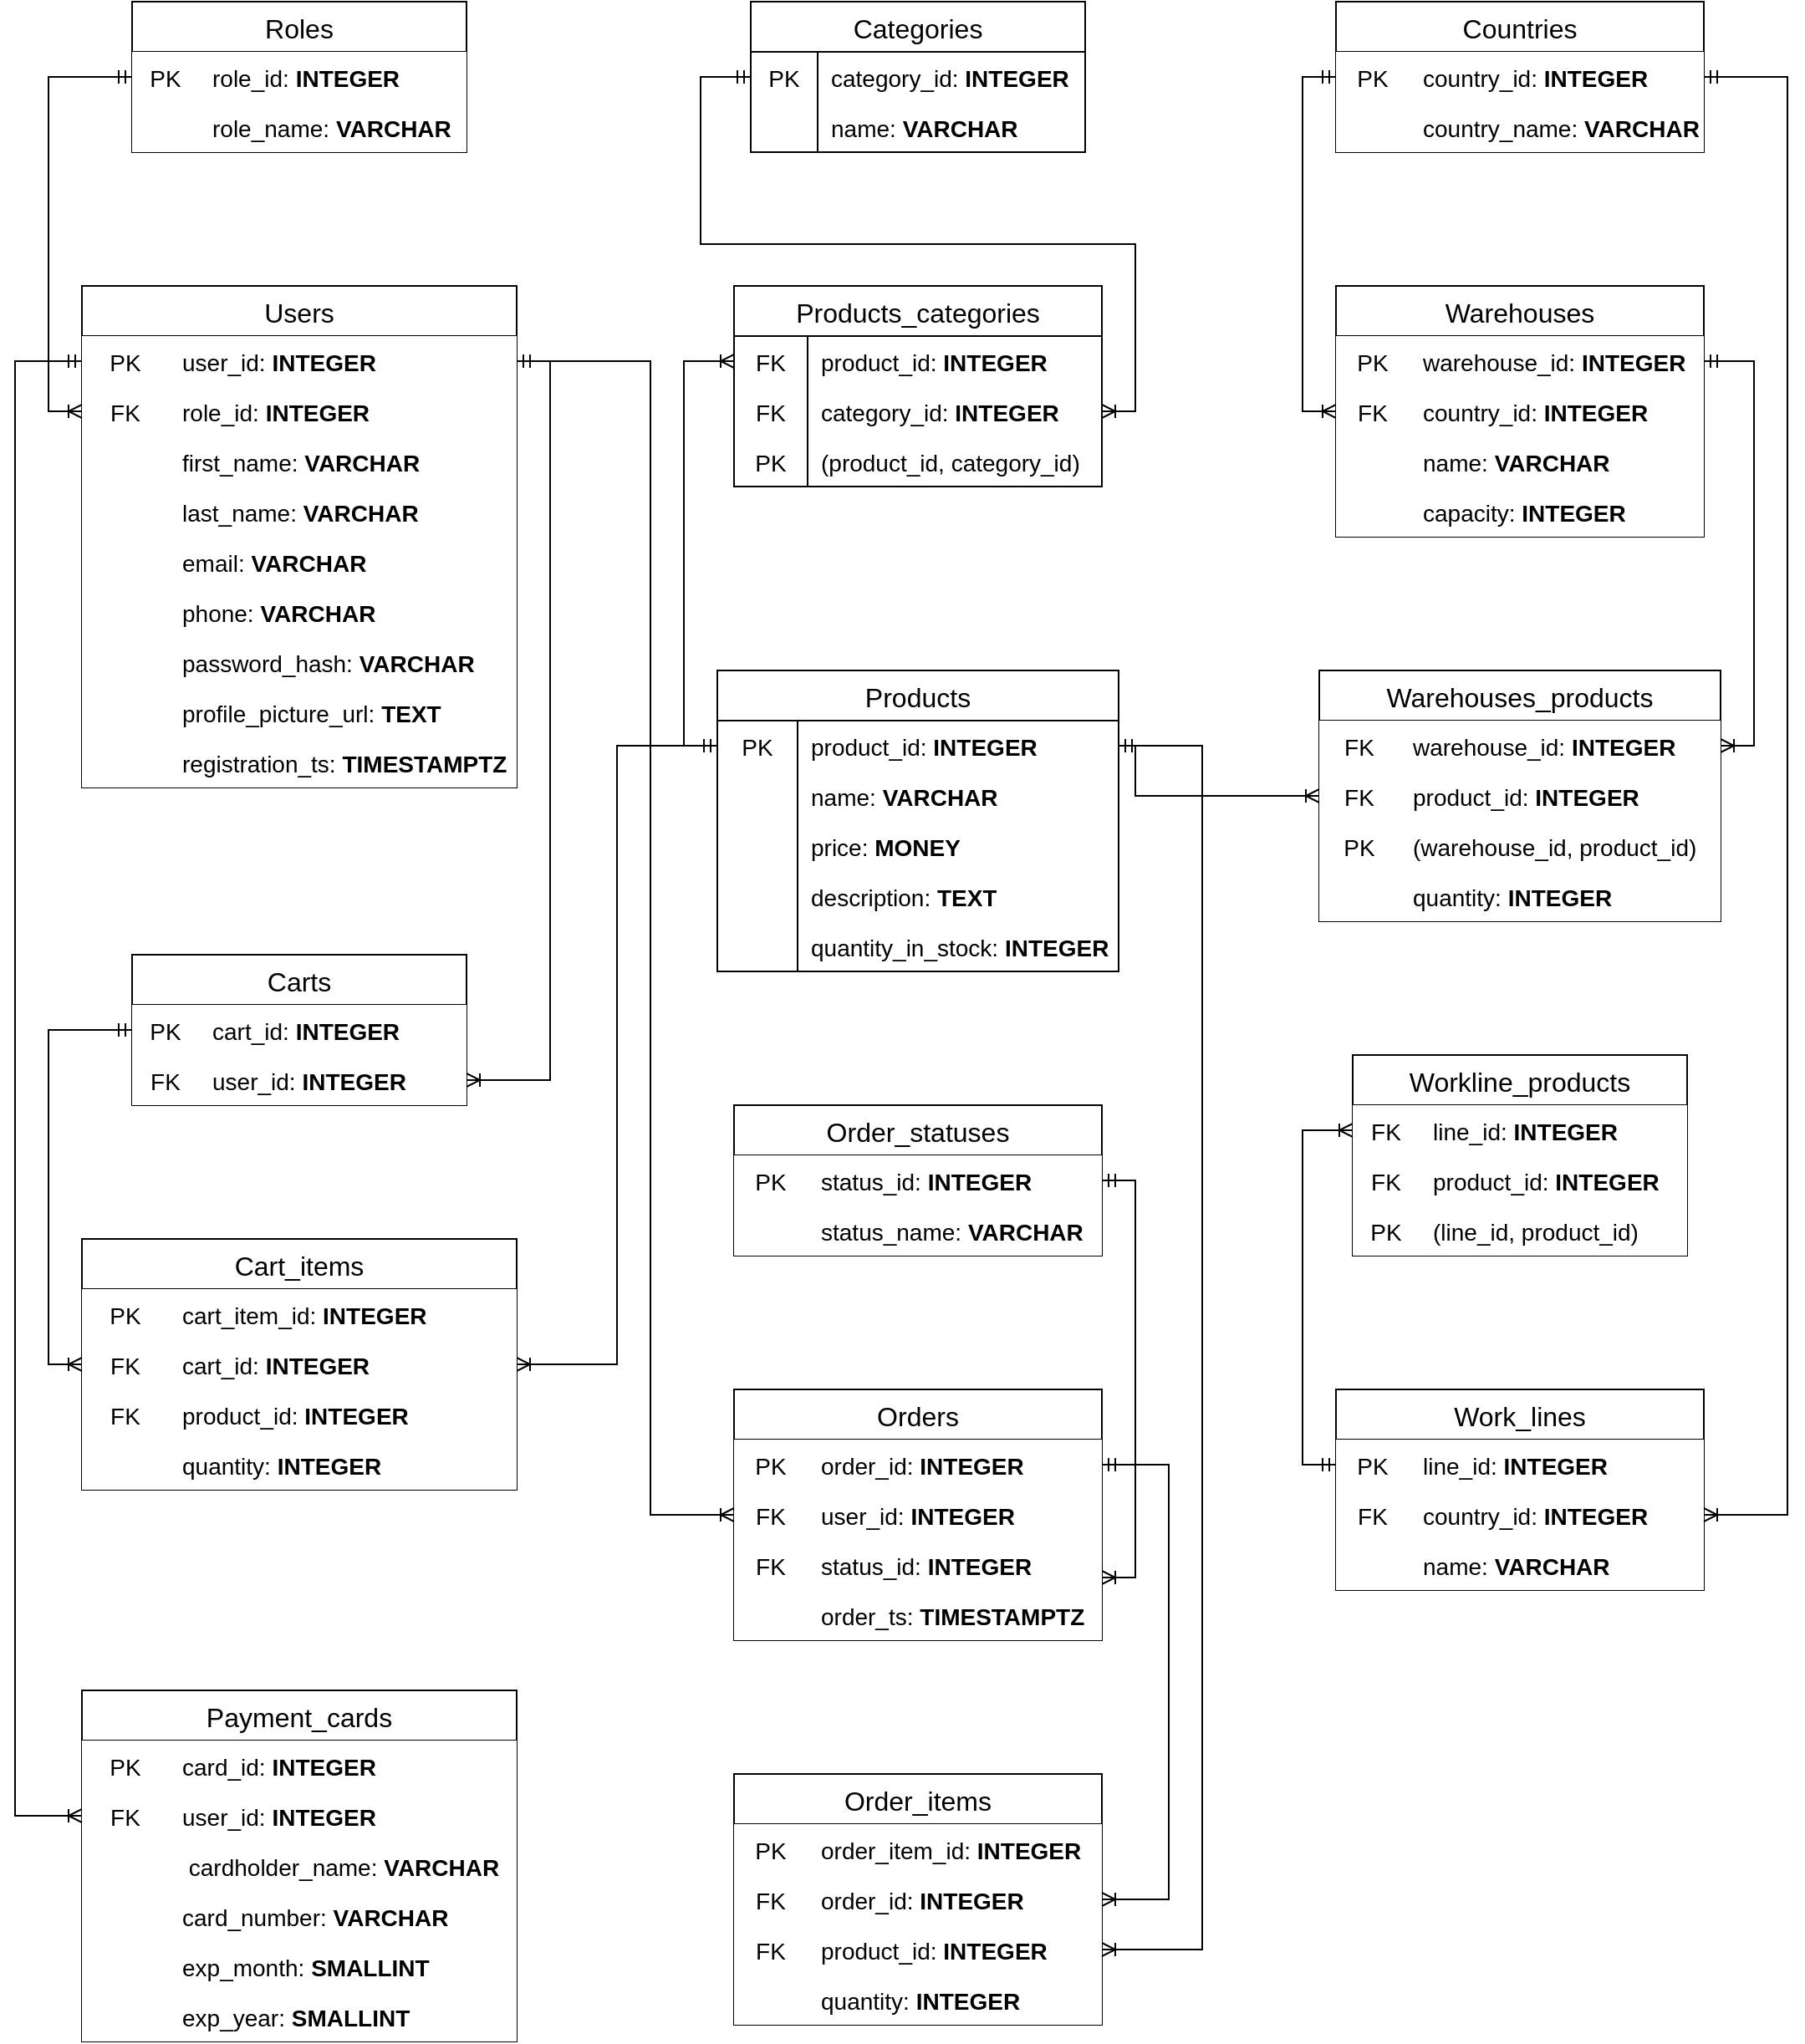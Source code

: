 <mxfile version="26.2.14">
  <diagram name="Страница — 1" id="_uF8TN9GkoOc7FYhAQVd">
    <mxGraphModel dx="1031" dy="1720" grid="1" gridSize="10" guides="1" tooltips="1" connect="1" arrows="1" fold="1" page="1" pageScale="1" pageWidth="827" pageHeight="1169" math="0" shadow="0">
      <root>
        <mxCell id="0" />
        <mxCell id="1" parent="0" />
        <object label="Roles" уацуа="" id="4VEDjEmkF4Wl-3KHhdz3-2">
          <mxCell style="shape=table;startSize=30;container=1;collapsible=0;childLayout=tableLayout;fixedRows=1;rowLines=0;fontStyle=0;fontSize=16;strokeColor=light-dark(#000000,#990000);" vertex="1" parent="1">
            <mxGeometry x="80" y="40" width="200" height="90" as="geometry" />
          </mxCell>
        </object>
        <mxCell id="4VEDjEmkF4Wl-3KHhdz3-3" value="" style="shape=tableRow;horizontal=0;startSize=0;swimlaneHead=0;swimlaneBody=0;top=0;left=0;bottom=0;right=0;collapsible=0;dropTarget=0;points=[[0,0.5],[1,0.5]];portConstraint=eastwest;fontSize=16;strokeColor=light-dark(#000000,#990000);" vertex="1" parent="4VEDjEmkF4Wl-3KHhdz3-2">
          <mxGeometry y="30" width="200" height="30" as="geometry" />
        </mxCell>
        <mxCell id="4VEDjEmkF4Wl-3KHhdz3-4" value="&lt;font style=&quot;font-size: 14px;&quot;&gt;PK&lt;/font&gt;" style="shape=partialRectangle;html=1;whiteSpace=wrap;connectable=0;top=0;left=0;bottom=0;right=0;overflow=hidden;pointerEvents=1;fontSize=16;strokeColor=light-dark(#000000,#990000);" vertex="1" parent="4VEDjEmkF4Wl-3KHhdz3-3">
          <mxGeometry width="40" height="30" as="geometry">
            <mxRectangle width="40" height="30" as="alternateBounds" />
          </mxGeometry>
        </mxCell>
        <mxCell id="4VEDjEmkF4Wl-3KHhdz3-5" value="&lt;font style=&quot;font-size: 14px;&quot;&gt;role_id: &lt;b&gt;INTEGER&lt;/b&gt;&lt;/font&gt;" style="shape=partialRectangle;html=1;whiteSpace=wrap;connectable=0;top=0;left=0;bottom=0;right=0;align=left;spacingLeft=6;overflow=hidden;fontSize=16;strokeColor=light-dark(#000000,#990000);" vertex="1" parent="4VEDjEmkF4Wl-3KHhdz3-3">
          <mxGeometry x="40" width="160" height="30" as="geometry">
            <mxRectangle width="160" height="30" as="alternateBounds" />
          </mxGeometry>
        </mxCell>
        <mxCell id="4VEDjEmkF4Wl-3KHhdz3-6" value="" style="shape=tableRow;horizontal=0;startSize=0;swimlaneHead=0;swimlaneBody=0;top=0;left=0;bottom=0;right=0;collapsible=0;dropTarget=0;points=[[0,0.5],[1,0.5]];portConstraint=eastwest;fontSize=16;strokeColor=light-dark(#000000,#990000);" vertex="1" parent="4VEDjEmkF4Wl-3KHhdz3-2">
          <mxGeometry y="60" width="200" height="30" as="geometry" />
        </mxCell>
        <mxCell id="4VEDjEmkF4Wl-3KHhdz3-7" value="" style="shape=partialRectangle;html=1;whiteSpace=wrap;connectable=0;top=0;left=0;bottom=0;right=0;overflow=hidden;pointerEvents=1;fontSize=16;strokeColor=light-dark(#000000,#990000);" vertex="1" parent="4VEDjEmkF4Wl-3KHhdz3-6">
          <mxGeometry width="40" height="30" as="geometry">
            <mxRectangle width="40" height="30" as="alternateBounds" />
          </mxGeometry>
        </mxCell>
        <mxCell id="4VEDjEmkF4Wl-3KHhdz3-8" value="&lt;font style=&quot;font-size: 14px;&quot;&gt;role_name: &lt;b style=&quot;&quot;&gt;VARCHAR&lt;/b&gt;&lt;/font&gt;" style="shape=partialRectangle;html=1;whiteSpace=wrap;connectable=0;top=0;left=0;bottom=0;right=0;align=left;spacingLeft=6;overflow=hidden;fontSize=16;strokeColor=light-dark(#000000,#990000);" vertex="1" parent="4VEDjEmkF4Wl-3KHhdz3-6">
          <mxGeometry x="40" width="160" height="30" as="geometry">
            <mxRectangle width="160" height="30" as="alternateBounds" />
          </mxGeometry>
        </mxCell>
        <object label="Users" уацуа="" id="4VEDjEmkF4Wl-3KHhdz3-12">
          <mxCell style="shape=table;startSize=30;container=1;collapsible=0;childLayout=tableLayout;fixedRows=1;rowLines=0;fontStyle=0;fontSize=16;strokeColor=light-dark(#000000,#990000);" vertex="1" parent="1">
            <mxGeometry x="50" y="210" width="260" height="300" as="geometry" />
          </mxCell>
        </object>
        <mxCell id="4VEDjEmkF4Wl-3KHhdz3-13" value="" style="shape=tableRow;horizontal=0;startSize=0;swimlaneHead=0;swimlaneBody=0;top=0;left=0;bottom=0;right=0;collapsible=0;dropTarget=0;points=[[0,0.5],[1,0.5]];portConstraint=eastwest;fontSize=16;strokeColor=light-dark(#000000,#990000);" vertex="1" parent="4VEDjEmkF4Wl-3KHhdz3-12">
          <mxGeometry y="30" width="260" height="30" as="geometry" />
        </mxCell>
        <mxCell id="4VEDjEmkF4Wl-3KHhdz3-14" value="&lt;font style=&quot;font-size: 14px;&quot;&gt;PK&lt;/font&gt;" style="shape=partialRectangle;html=1;whiteSpace=wrap;connectable=0;top=0;left=0;bottom=0;right=0;overflow=hidden;pointerEvents=1;fontSize=16;strokeColor=light-dark(#000000,#990000);" vertex="1" parent="4VEDjEmkF4Wl-3KHhdz3-13">
          <mxGeometry width="52" height="30" as="geometry">
            <mxRectangle width="52" height="30" as="alternateBounds" />
          </mxGeometry>
        </mxCell>
        <mxCell id="4VEDjEmkF4Wl-3KHhdz3-15" value="&lt;font style=&quot;font-size: 14px;&quot;&gt;user_id: &lt;b&gt;INTEGER&lt;/b&gt;&lt;/font&gt;" style="shape=partialRectangle;html=1;whiteSpace=wrap;connectable=0;top=0;left=0;bottom=0;right=0;align=left;spacingLeft=6;overflow=hidden;fontSize=16;strokeColor=light-dark(#000000,#990000);" vertex="1" parent="4VEDjEmkF4Wl-3KHhdz3-13">
          <mxGeometry x="52" width="208" height="30" as="geometry">
            <mxRectangle width="208" height="30" as="alternateBounds" />
          </mxGeometry>
        </mxCell>
        <mxCell id="4VEDjEmkF4Wl-3KHhdz3-16" value="" style="shape=tableRow;horizontal=0;startSize=0;swimlaneHead=0;swimlaneBody=0;top=0;left=0;bottom=0;right=0;collapsible=0;dropTarget=0;points=[[0,0.5],[1,0.5]];portConstraint=eastwest;fontSize=16;strokeColor=light-dark(#000000,#990000);" vertex="1" parent="4VEDjEmkF4Wl-3KHhdz3-12">
          <mxGeometry y="60" width="260" height="30" as="geometry" />
        </mxCell>
        <mxCell id="4VEDjEmkF4Wl-3KHhdz3-17" value="&lt;font style=&quot;font-size: 14px;&quot;&gt;FK&lt;/font&gt;" style="shape=partialRectangle;html=1;whiteSpace=wrap;connectable=0;top=0;left=0;bottom=0;right=0;overflow=hidden;pointerEvents=1;fontSize=16;strokeColor=light-dark(#000000,#990000);" vertex="1" parent="4VEDjEmkF4Wl-3KHhdz3-16">
          <mxGeometry width="52" height="30" as="geometry">
            <mxRectangle width="52" height="30" as="alternateBounds" />
          </mxGeometry>
        </mxCell>
        <mxCell id="4VEDjEmkF4Wl-3KHhdz3-18" value="&lt;font style=&quot;font-size: 14px;&quot;&gt;role_id: &lt;b style=&quot;&quot;&gt;INTEGER&lt;/b&gt;&lt;/font&gt;" style="shape=partialRectangle;html=1;whiteSpace=wrap;connectable=0;top=0;left=0;bottom=0;right=0;align=left;spacingLeft=6;overflow=hidden;fontSize=16;strokeColor=light-dark(#000000,#990000);" vertex="1" parent="4VEDjEmkF4Wl-3KHhdz3-16">
          <mxGeometry x="52" width="208" height="30" as="geometry">
            <mxRectangle width="208" height="30" as="alternateBounds" />
          </mxGeometry>
        </mxCell>
        <mxCell id="4VEDjEmkF4Wl-3KHhdz3-19" value="" style="shape=tableRow;horizontal=0;startSize=0;swimlaneHead=0;swimlaneBody=0;top=0;left=0;bottom=0;right=0;collapsible=0;dropTarget=0;points=[[0,0.5],[1,0.5]];portConstraint=eastwest;fontSize=16;strokeColor=light-dark(#000000,#990000);" vertex="1" parent="4VEDjEmkF4Wl-3KHhdz3-12">
          <mxGeometry y="90" width="260" height="30" as="geometry" />
        </mxCell>
        <mxCell id="4VEDjEmkF4Wl-3KHhdz3-20" value="" style="shape=partialRectangle;html=1;whiteSpace=wrap;connectable=0;top=0;left=0;bottom=0;right=0;overflow=hidden;pointerEvents=1;fontSize=16;strokeColor=light-dark(#000000,#990000);" vertex="1" parent="4VEDjEmkF4Wl-3KHhdz3-19">
          <mxGeometry width="52" height="30" as="geometry">
            <mxRectangle width="52" height="30" as="alternateBounds" />
          </mxGeometry>
        </mxCell>
        <mxCell id="4VEDjEmkF4Wl-3KHhdz3-21" value="&lt;font style=&quot;font-size: 14px;&quot;&gt;first_name: &lt;b&gt;VARCHAR&lt;/b&gt;&lt;/font&gt;" style="shape=partialRectangle;html=1;whiteSpace=wrap;connectable=0;top=0;left=0;bottom=0;right=0;align=left;spacingLeft=6;overflow=hidden;fontSize=16;strokeColor=light-dark(#000000,#990000);" vertex="1" parent="4VEDjEmkF4Wl-3KHhdz3-19">
          <mxGeometry x="52" width="208" height="30" as="geometry">
            <mxRectangle width="208" height="30" as="alternateBounds" />
          </mxGeometry>
        </mxCell>
        <mxCell id="4VEDjEmkF4Wl-3KHhdz3-22" value="" style="shape=tableRow;horizontal=0;startSize=0;swimlaneHead=0;swimlaneBody=0;top=0;left=0;bottom=0;right=0;collapsible=0;dropTarget=0;points=[[0,0.5],[1,0.5]];portConstraint=eastwest;fontSize=16;strokeColor=light-dark(#000000,#990000);" vertex="1" parent="4VEDjEmkF4Wl-3KHhdz3-12">
          <mxGeometry y="120" width="260" height="30" as="geometry" />
        </mxCell>
        <mxCell id="4VEDjEmkF4Wl-3KHhdz3-23" value="" style="shape=partialRectangle;html=1;whiteSpace=wrap;connectable=0;top=0;left=0;bottom=0;right=0;overflow=hidden;pointerEvents=1;fontSize=16;strokeColor=light-dark(#000000,#990000);" vertex="1" parent="4VEDjEmkF4Wl-3KHhdz3-22">
          <mxGeometry width="52" height="30" as="geometry">
            <mxRectangle width="52" height="30" as="alternateBounds" />
          </mxGeometry>
        </mxCell>
        <mxCell id="4VEDjEmkF4Wl-3KHhdz3-24" value="&lt;font style=&quot;font-size: 14px;&quot;&gt;last_name: &lt;b&gt;VARCHAR&lt;/b&gt;&lt;/font&gt;" style="shape=partialRectangle;html=1;whiteSpace=wrap;connectable=0;top=0;left=0;bottom=0;right=0;align=left;spacingLeft=6;overflow=hidden;fontSize=16;strokeColor=light-dark(#000000,#990000);" vertex="1" parent="4VEDjEmkF4Wl-3KHhdz3-22">
          <mxGeometry x="52" width="208" height="30" as="geometry">
            <mxRectangle width="208" height="30" as="alternateBounds" />
          </mxGeometry>
        </mxCell>
        <mxCell id="4VEDjEmkF4Wl-3KHhdz3-25" value="" style="shape=tableRow;horizontal=0;startSize=0;swimlaneHead=0;swimlaneBody=0;top=0;left=0;bottom=0;right=0;collapsible=0;dropTarget=0;points=[[0,0.5],[1,0.5]];portConstraint=eastwest;fontSize=16;strokeColor=light-dark(#000000,#990000);" vertex="1" parent="4VEDjEmkF4Wl-3KHhdz3-12">
          <mxGeometry y="150" width="260" height="30" as="geometry" />
        </mxCell>
        <mxCell id="4VEDjEmkF4Wl-3KHhdz3-26" value="" style="shape=partialRectangle;html=1;whiteSpace=wrap;connectable=0;top=0;left=0;bottom=0;right=0;overflow=hidden;pointerEvents=1;fontSize=16;strokeColor=light-dark(#000000,#990000);" vertex="1" parent="4VEDjEmkF4Wl-3KHhdz3-25">
          <mxGeometry width="52" height="30" as="geometry">
            <mxRectangle width="52" height="30" as="alternateBounds" />
          </mxGeometry>
        </mxCell>
        <mxCell id="4VEDjEmkF4Wl-3KHhdz3-27" value="&lt;font style=&quot;font-size: 14px;&quot;&gt;email: &lt;b&gt;VARCHAR&lt;/b&gt;&lt;/font&gt;" style="shape=partialRectangle;html=1;whiteSpace=wrap;connectable=0;top=0;left=0;bottom=0;right=0;align=left;spacingLeft=6;overflow=hidden;fontSize=16;strokeColor=light-dark(#000000,#990000);" vertex="1" parent="4VEDjEmkF4Wl-3KHhdz3-25">
          <mxGeometry x="52" width="208" height="30" as="geometry">
            <mxRectangle width="208" height="30" as="alternateBounds" />
          </mxGeometry>
        </mxCell>
        <mxCell id="4VEDjEmkF4Wl-3KHhdz3-28" value="" style="shape=tableRow;horizontal=0;startSize=0;swimlaneHead=0;swimlaneBody=0;top=0;left=0;bottom=0;right=0;collapsible=0;dropTarget=0;points=[[0,0.5],[1,0.5]];portConstraint=eastwest;fontSize=16;strokeColor=light-dark(#000000,#990000);" vertex="1" parent="4VEDjEmkF4Wl-3KHhdz3-12">
          <mxGeometry y="180" width="260" height="30" as="geometry" />
        </mxCell>
        <mxCell id="4VEDjEmkF4Wl-3KHhdz3-29" value="" style="shape=partialRectangle;html=1;whiteSpace=wrap;connectable=0;top=0;left=0;bottom=0;right=0;overflow=hidden;pointerEvents=1;fontSize=16;strokeColor=light-dark(#000000,#990000);" vertex="1" parent="4VEDjEmkF4Wl-3KHhdz3-28">
          <mxGeometry width="52" height="30" as="geometry">
            <mxRectangle width="52" height="30" as="alternateBounds" />
          </mxGeometry>
        </mxCell>
        <mxCell id="4VEDjEmkF4Wl-3KHhdz3-30" value="&lt;font style=&quot;font-size: 14px;&quot;&gt;phone: &lt;b&gt;VARCHAR&lt;/b&gt;&lt;/font&gt;" style="shape=partialRectangle;html=1;whiteSpace=wrap;connectable=0;top=0;left=0;bottom=0;right=0;align=left;spacingLeft=6;overflow=hidden;fontSize=16;strokeColor=light-dark(#000000,#990000);" vertex="1" parent="4VEDjEmkF4Wl-3KHhdz3-28">
          <mxGeometry x="52" width="208" height="30" as="geometry">
            <mxRectangle width="208" height="30" as="alternateBounds" />
          </mxGeometry>
        </mxCell>
        <mxCell id="4VEDjEmkF4Wl-3KHhdz3-31" value="" style="shape=tableRow;horizontal=0;startSize=0;swimlaneHead=0;swimlaneBody=0;top=0;left=0;bottom=0;right=0;collapsible=0;dropTarget=0;points=[[0,0.5],[1,0.5]];portConstraint=eastwest;fontSize=16;strokeColor=light-dark(#000000,#990000);" vertex="1" parent="4VEDjEmkF4Wl-3KHhdz3-12">
          <mxGeometry y="210" width="260" height="30" as="geometry" />
        </mxCell>
        <mxCell id="4VEDjEmkF4Wl-3KHhdz3-32" value="" style="shape=partialRectangle;html=1;whiteSpace=wrap;connectable=0;top=0;left=0;bottom=0;right=0;overflow=hidden;pointerEvents=1;fontSize=16;strokeColor=light-dark(#000000,#990000);" vertex="1" parent="4VEDjEmkF4Wl-3KHhdz3-31">
          <mxGeometry width="52" height="30" as="geometry">
            <mxRectangle width="52" height="30" as="alternateBounds" />
          </mxGeometry>
        </mxCell>
        <mxCell id="4VEDjEmkF4Wl-3KHhdz3-33" value="&lt;font style=&quot;font-size: 14px;&quot;&gt;password_hash: &lt;b&gt;VARCHAR&lt;/b&gt;&lt;/font&gt;" style="shape=partialRectangle;html=1;whiteSpace=wrap;connectable=0;top=0;left=0;bottom=0;right=0;align=left;spacingLeft=6;overflow=hidden;fontSize=16;strokeColor=light-dark(#000000,#990000);" vertex="1" parent="4VEDjEmkF4Wl-3KHhdz3-31">
          <mxGeometry x="52" width="208" height="30" as="geometry">
            <mxRectangle width="208" height="30" as="alternateBounds" />
          </mxGeometry>
        </mxCell>
        <mxCell id="4VEDjEmkF4Wl-3KHhdz3-35" value="" style="shape=tableRow;horizontal=0;startSize=0;swimlaneHead=0;swimlaneBody=0;top=0;left=0;bottom=0;right=0;collapsible=0;dropTarget=0;points=[[0,0.5],[1,0.5]];portConstraint=eastwest;fontSize=16;strokeColor=light-dark(#000000,#990000);" vertex="1" parent="4VEDjEmkF4Wl-3KHhdz3-12">
          <mxGeometry y="240" width="260" height="30" as="geometry" />
        </mxCell>
        <mxCell id="4VEDjEmkF4Wl-3KHhdz3-36" value="" style="shape=partialRectangle;html=1;whiteSpace=wrap;connectable=0;top=0;left=0;bottom=0;right=0;overflow=hidden;pointerEvents=1;fontSize=16;strokeColor=light-dark(#000000,#990000);" vertex="1" parent="4VEDjEmkF4Wl-3KHhdz3-35">
          <mxGeometry width="52" height="30" as="geometry">
            <mxRectangle width="52" height="30" as="alternateBounds" />
          </mxGeometry>
        </mxCell>
        <mxCell id="4VEDjEmkF4Wl-3KHhdz3-37" value="&lt;font style=&quot;font-size: 14px;&quot;&gt;profile_picture_url: &lt;b&gt;TEXT&lt;/b&gt;&lt;/font&gt;" style="shape=partialRectangle;html=1;whiteSpace=wrap;connectable=0;top=0;left=0;bottom=0;right=0;align=left;spacingLeft=6;overflow=hidden;fontSize=16;strokeColor=light-dark(#000000,#990000);" vertex="1" parent="4VEDjEmkF4Wl-3KHhdz3-35">
          <mxGeometry x="52" width="208" height="30" as="geometry">
            <mxRectangle width="208" height="30" as="alternateBounds" />
          </mxGeometry>
        </mxCell>
        <mxCell id="4VEDjEmkF4Wl-3KHhdz3-38" value="" style="shape=tableRow;horizontal=0;startSize=0;swimlaneHead=0;swimlaneBody=0;top=0;left=0;bottom=0;right=0;collapsible=0;dropTarget=0;points=[[0,0.5],[1,0.5]];portConstraint=eastwest;fontSize=16;strokeColor=light-dark(#000000,#990000);" vertex="1" parent="4VEDjEmkF4Wl-3KHhdz3-12">
          <mxGeometry y="270" width="260" height="30" as="geometry" />
        </mxCell>
        <mxCell id="4VEDjEmkF4Wl-3KHhdz3-39" value="" style="shape=partialRectangle;html=1;whiteSpace=wrap;connectable=0;top=0;left=0;bottom=0;right=0;overflow=hidden;pointerEvents=1;fontSize=16;strokeColor=light-dark(#000000,#990000);" vertex="1" parent="4VEDjEmkF4Wl-3KHhdz3-38">
          <mxGeometry width="52" height="30" as="geometry">
            <mxRectangle width="52" height="30" as="alternateBounds" />
          </mxGeometry>
        </mxCell>
        <mxCell id="4VEDjEmkF4Wl-3KHhdz3-40" value="&lt;span style=&quot;font-size: 14px;&quot;&gt;registration_ts: &lt;b&gt;TIMESTAMPTZ&lt;/b&gt;&lt;/span&gt;" style="shape=partialRectangle;html=1;whiteSpace=wrap;connectable=0;top=0;left=0;bottom=0;right=0;align=left;spacingLeft=6;overflow=hidden;fontSize=16;strokeColor=light-dark(#000000,#990000);" vertex="1" parent="4VEDjEmkF4Wl-3KHhdz3-38">
          <mxGeometry x="52" width="208" height="30" as="geometry">
            <mxRectangle width="208" height="30" as="alternateBounds" />
          </mxGeometry>
        </mxCell>
        <object label="Products" уацуа="" id="4VEDjEmkF4Wl-3KHhdz3-44">
          <mxCell style="shape=table;startSize=30;container=1;collapsible=0;childLayout=tableLayout;fixedRows=1;rowLines=0;fontStyle=0;strokeColor=light-dark(#000000,#994C00);fontSize=16;" vertex="1" parent="1">
            <mxGeometry x="430" y="440" width="240" height="180" as="geometry" />
          </mxCell>
        </object>
        <mxCell id="4VEDjEmkF4Wl-3KHhdz3-45" value="" style="shape=tableRow;horizontal=0;startSize=0;swimlaneHead=0;swimlaneBody=0;top=0;left=0;bottom=0;right=0;collapsible=0;dropTarget=0;fillColor=none;points=[[0,0.5],[1,0.5]];portConstraint=eastwest;strokeColor=inherit;fontSize=16;" vertex="1" parent="4VEDjEmkF4Wl-3KHhdz3-44">
          <mxGeometry y="30" width="240" height="30" as="geometry" />
        </mxCell>
        <mxCell id="4VEDjEmkF4Wl-3KHhdz3-46" value="&lt;font style=&quot;font-size: 14px;&quot;&gt;PK&lt;/font&gt;" style="shape=partialRectangle;html=1;whiteSpace=wrap;connectable=0;fillColor=none;top=0;left=0;bottom=0;right=0;overflow=hidden;pointerEvents=1;strokeColor=inherit;fontSize=16;" vertex="1" parent="4VEDjEmkF4Wl-3KHhdz3-45">
          <mxGeometry width="48" height="30" as="geometry">
            <mxRectangle width="48" height="30" as="alternateBounds" />
          </mxGeometry>
        </mxCell>
        <mxCell id="4VEDjEmkF4Wl-3KHhdz3-47" value="&lt;font style=&quot;font-size: 14px;&quot;&gt;product_id: &lt;b&gt;INTEGER&lt;/b&gt;&lt;/font&gt;" style="shape=partialRectangle;html=1;whiteSpace=wrap;connectable=0;fillColor=none;top=0;left=0;bottom=0;right=0;align=left;spacingLeft=6;overflow=hidden;strokeColor=inherit;fontSize=16;" vertex="1" parent="4VEDjEmkF4Wl-3KHhdz3-45">
          <mxGeometry x="48" width="192" height="30" as="geometry">
            <mxRectangle width="192" height="30" as="alternateBounds" />
          </mxGeometry>
        </mxCell>
        <mxCell id="4VEDjEmkF4Wl-3KHhdz3-51" value="" style="shape=tableRow;horizontal=0;startSize=0;swimlaneHead=0;swimlaneBody=0;top=0;left=0;bottom=0;right=0;collapsible=0;dropTarget=0;fillColor=none;points=[[0,0.5],[1,0.5]];portConstraint=eastwest;strokeColor=inherit;fontSize=16;" vertex="1" parent="4VEDjEmkF4Wl-3KHhdz3-44">
          <mxGeometry y="60" width="240" height="30" as="geometry" />
        </mxCell>
        <mxCell id="4VEDjEmkF4Wl-3KHhdz3-52" value="" style="shape=partialRectangle;html=1;whiteSpace=wrap;connectable=0;fillColor=none;top=0;left=0;bottom=0;right=0;overflow=hidden;pointerEvents=1;strokeColor=inherit;fontSize=16;" vertex="1" parent="4VEDjEmkF4Wl-3KHhdz3-51">
          <mxGeometry width="48" height="30" as="geometry">
            <mxRectangle width="48" height="30" as="alternateBounds" />
          </mxGeometry>
        </mxCell>
        <mxCell id="4VEDjEmkF4Wl-3KHhdz3-53" value="&lt;font style=&quot;font-size: 14px;&quot;&gt;name: &lt;b&gt;VARCHAR&lt;/b&gt;&lt;/font&gt;" style="shape=partialRectangle;html=1;whiteSpace=wrap;connectable=0;fillColor=none;top=0;left=0;bottom=0;right=0;align=left;spacingLeft=6;overflow=hidden;strokeColor=inherit;fontSize=16;" vertex="1" parent="4VEDjEmkF4Wl-3KHhdz3-51">
          <mxGeometry x="48" width="192" height="30" as="geometry">
            <mxRectangle width="192" height="30" as="alternateBounds" />
          </mxGeometry>
        </mxCell>
        <mxCell id="4VEDjEmkF4Wl-3KHhdz3-54" value="" style="shape=tableRow;horizontal=0;startSize=0;swimlaneHead=0;swimlaneBody=0;top=0;left=0;bottom=0;right=0;collapsible=0;dropTarget=0;fillColor=none;points=[[0,0.5],[1,0.5]];portConstraint=eastwest;strokeColor=inherit;fontSize=16;" vertex="1" parent="4VEDjEmkF4Wl-3KHhdz3-44">
          <mxGeometry y="90" width="240" height="30" as="geometry" />
        </mxCell>
        <mxCell id="4VEDjEmkF4Wl-3KHhdz3-55" value="" style="shape=partialRectangle;html=1;whiteSpace=wrap;connectable=0;fillColor=none;top=0;left=0;bottom=0;right=0;overflow=hidden;pointerEvents=1;strokeColor=inherit;fontSize=16;" vertex="1" parent="4VEDjEmkF4Wl-3KHhdz3-54">
          <mxGeometry width="48" height="30" as="geometry">
            <mxRectangle width="48" height="30" as="alternateBounds" />
          </mxGeometry>
        </mxCell>
        <mxCell id="4VEDjEmkF4Wl-3KHhdz3-56" value="&lt;font style=&quot;font-size: 14px;&quot;&gt;price: &lt;b&gt;MONEY&lt;/b&gt;&lt;/font&gt;" style="shape=partialRectangle;html=1;whiteSpace=wrap;connectable=0;fillColor=none;top=0;left=0;bottom=0;right=0;align=left;spacingLeft=6;overflow=hidden;strokeColor=inherit;fontSize=16;" vertex="1" parent="4VEDjEmkF4Wl-3KHhdz3-54">
          <mxGeometry x="48" width="192" height="30" as="geometry">
            <mxRectangle width="192" height="30" as="alternateBounds" />
          </mxGeometry>
        </mxCell>
        <mxCell id="4VEDjEmkF4Wl-3KHhdz3-57" value="" style="shape=tableRow;horizontal=0;startSize=0;swimlaneHead=0;swimlaneBody=0;top=0;left=0;bottom=0;right=0;collapsible=0;dropTarget=0;fillColor=none;points=[[0,0.5],[1,0.5]];portConstraint=eastwest;strokeColor=inherit;fontSize=16;" vertex="1" parent="4VEDjEmkF4Wl-3KHhdz3-44">
          <mxGeometry y="120" width="240" height="30" as="geometry" />
        </mxCell>
        <mxCell id="4VEDjEmkF4Wl-3KHhdz3-58" value="" style="shape=partialRectangle;html=1;whiteSpace=wrap;connectable=0;fillColor=none;top=0;left=0;bottom=0;right=0;overflow=hidden;pointerEvents=1;strokeColor=inherit;fontSize=16;" vertex="1" parent="4VEDjEmkF4Wl-3KHhdz3-57">
          <mxGeometry width="48" height="30" as="geometry">
            <mxRectangle width="48" height="30" as="alternateBounds" />
          </mxGeometry>
        </mxCell>
        <mxCell id="4VEDjEmkF4Wl-3KHhdz3-59" value="&lt;font style=&quot;font-size: 14px;&quot;&gt;description: &lt;b&gt;TEXT&lt;/b&gt;&lt;/font&gt;" style="shape=partialRectangle;html=1;whiteSpace=wrap;connectable=0;fillColor=none;top=0;left=0;bottom=0;right=0;align=left;spacingLeft=6;overflow=hidden;strokeColor=inherit;fontSize=16;" vertex="1" parent="4VEDjEmkF4Wl-3KHhdz3-57">
          <mxGeometry x="48" width="192" height="30" as="geometry">
            <mxRectangle width="192" height="30" as="alternateBounds" />
          </mxGeometry>
        </mxCell>
        <mxCell id="4VEDjEmkF4Wl-3KHhdz3-60" value="" style="shape=tableRow;horizontal=0;startSize=0;swimlaneHead=0;swimlaneBody=0;top=0;left=0;bottom=0;right=0;collapsible=0;dropTarget=0;fillColor=none;points=[[0,0.5],[1,0.5]];portConstraint=eastwest;strokeColor=inherit;fontSize=16;" vertex="1" parent="4VEDjEmkF4Wl-3KHhdz3-44">
          <mxGeometry y="150" width="240" height="30" as="geometry" />
        </mxCell>
        <mxCell id="4VEDjEmkF4Wl-3KHhdz3-61" value="" style="shape=partialRectangle;html=1;whiteSpace=wrap;connectable=0;fillColor=none;top=0;left=0;bottom=0;right=0;overflow=hidden;pointerEvents=1;strokeColor=inherit;fontSize=16;" vertex="1" parent="4VEDjEmkF4Wl-3KHhdz3-60">
          <mxGeometry width="48" height="30" as="geometry">
            <mxRectangle width="48" height="30" as="alternateBounds" />
          </mxGeometry>
        </mxCell>
        <mxCell id="4VEDjEmkF4Wl-3KHhdz3-62" value="&lt;font style=&quot;font-size: 14px;&quot;&gt;quantity_in_stock: &lt;b&gt;INTEGER&lt;/b&gt;&lt;/font&gt;" style="shape=partialRectangle;html=1;whiteSpace=wrap;connectable=0;fillColor=none;top=0;left=0;bottom=0;right=0;align=left;spacingLeft=6;overflow=hidden;strokeColor=inherit;fontSize=16;" vertex="1" parent="4VEDjEmkF4Wl-3KHhdz3-60">
          <mxGeometry x="48" width="192" height="30" as="geometry">
            <mxRectangle width="192" height="30" as="alternateBounds" />
          </mxGeometry>
        </mxCell>
        <object label="Categories" уацуа="" id="4VEDjEmkF4Wl-3KHhdz3-72">
          <mxCell style="shape=table;startSize=30;container=1;collapsible=0;childLayout=tableLayout;fixedRows=1;rowLines=0;fontStyle=0;strokeColor=light-dark(#000000,#994C00);fontSize=16;" vertex="1" parent="1">
            <mxGeometry x="450" y="40" width="200" height="90" as="geometry" />
          </mxCell>
        </object>
        <mxCell id="4VEDjEmkF4Wl-3KHhdz3-73" value="" style="shape=tableRow;horizontal=0;startSize=0;swimlaneHead=0;swimlaneBody=0;top=0;left=0;bottom=0;right=0;collapsible=0;dropTarget=0;fillColor=none;points=[[0,0.5],[1,0.5]];portConstraint=eastwest;strokeColor=inherit;fontSize=16;" vertex="1" parent="4VEDjEmkF4Wl-3KHhdz3-72">
          <mxGeometry y="30" width="200" height="30" as="geometry" />
        </mxCell>
        <mxCell id="4VEDjEmkF4Wl-3KHhdz3-74" value="&lt;font style=&quot;font-size: 14px;&quot;&gt;PK&lt;/font&gt;" style="shape=partialRectangle;html=1;whiteSpace=wrap;connectable=0;fillColor=none;top=0;left=0;bottom=0;right=0;overflow=hidden;pointerEvents=1;strokeColor=inherit;fontSize=16;" vertex="1" parent="4VEDjEmkF4Wl-3KHhdz3-73">
          <mxGeometry width="40" height="30" as="geometry">
            <mxRectangle width="40" height="30" as="alternateBounds" />
          </mxGeometry>
        </mxCell>
        <mxCell id="4VEDjEmkF4Wl-3KHhdz3-75" value="&lt;font style=&quot;font-size: 14px;&quot;&gt;category_id: &lt;b&gt;INTEGER&lt;/b&gt;&lt;/font&gt;" style="shape=partialRectangle;html=1;whiteSpace=wrap;connectable=0;fillColor=none;top=0;left=0;bottom=0;right=0;align=left;spacingLeft=6;overflow=hidden;strokeColor=inherit;fontSize=16;" vertex="1" parent="4VEDjEmkF4Wl-3KHhdz3-73">
          <mxGeometry x="40" width="160" height="30" as="geometry">
            <mxRectangle width="160" height="30" as="alternateBounds" />
          </mxGeometry>
        </mxCell>
        <mxCell id="4VEDjEmkF4Wl-3KHhdz3-76" value="" style="shape=tableRow;horizontal=0;startSize=0;swimlaneHead=0;swimlaneBody=0;top=0;left=0;bottom=0;right=0;collapsible=0;dropTarget=0;fillColor=none;points=[[0,0.5],[1,0.5]];portConstraint=eastwest;strokeColor=inherit;fontSize=16;" vertex="1" parent="4VEDjEmkF4Wl-3KHhdz3-72">
          <mxGeometry y="60" width="200" height="30" as="geometry" />
        </mxCell>
        <mxCell id="4VEDjEmkF4Wl-3KHhdz3-77" value="" style="shape=partialRectangle;html=1;whiteSpace=wrap;connectable=0;fillColor=none;top=0;left=0;bottom=0;right=0;overflow=hidden;pointerEvents=1;strokeColor=inherit;fontSize=16;" vertex="1" parent="4VEDjEmkF4Wl-3KHhdz3-76">
          <mxGeometry width="40" height="30" as="geometry">
            <mxRectangle width="40" height="30" as="alternateBounds" />
          </mxGeometry>
        </mxCell>
        <mxCell id="4VEDjEmkF4Wl-3KHhdz3-78" value="&lt;font style=&quot;font-size: 14px;&quot;&gt;name: &lt;b style=&quot;&quot;&gt;VARCHAR&lt;/b&gt;&lt;/font&gt;" style="shape=partialRectangle;html=1;whiteSpace=wrap;connectable=0;fillColor=none;top=0;left=0;bottom=0;right=0;align=left;spacingLeft=6;overflow=hidden;strokeColor=inherit;fontSize=16;" vertex="1" parent="4VEDjEmkF4Wl-3KHhdz3-76">
          <mxGeometry x="40" width="160" height="30" as="geometry">
            <mxRectangle width="160" height="30" as="alternateBounds" />
          </mxGeometry>
        </mxCell>
        <object label="Products_categories" уацуа="" id="4VEDjEmkF4Wl-3KHhdz3-79">
          <mxCell style="shape=table;startSize=30;container=1;collapsible=0;childLayout=tableLayout;fixedRows=1;rowLines=0;fontStyle=0;strokeColor=light-dark(#000000,#994C00);fontSize=16;" vertex="1" parent="1">
            <mxGeometry x="440" y="210" width="220" height="120" as="geometry" />
          </mxCell>
        </object>
        <mxCell id="4VEDjEmkF4Wl-3KHhdz3-80" value="" style="shape=tableRow;horizontal=0;startSize=0;swimlaneHead=0;swimlaneBody=0;top=0;left=0;bottom=0;right=0;collapsible=0;dropTarget=0;fillColor=none;points=[[0,0.5],[1,0.5]];portConstraint=eastwest;strokeColor=inherit;fontSize=16;" vertex="1" parent="4VEDjEmkF4Wl-3KHhdz3-79">
          <mxGeometry y="30" width="220" height="30" as="geometry" />
        </mxCell>
        <mxCell id="4VEDjEmkF4Wl-3KHhdz3-81" value="&lt;span style=&quot;font-size: 14px;&quot;&gt;FK&lt;/span&gt;" style="shape=partialRectangle;html=1;whiteSpace=wrap;connectable=0;fillColor=none;top=0;left=0;bottom=0;right=0;overflow=hidden;pointerEvents=1;strokeColor=inherit;fontSize=16;" vertex="1" parent="4VEDjEmkF4Wl-3KHhdz3-80">
          <mxGeometry width="44" height="30" as="geometry">
            <mxRectangle width="44" height="30" as="alternateBounds" />
          </mxGeometry>
        </mxCell>
        <mxCell id="4VEDjEmkF4Wl-3KHhdz3-82" value="&lt;font style=&quot;font-size: 14px;&quot;&gt;product_id: &lt;b&gt;INTEGER&lt;/b&gt;&lt;/font&gt;" style="shape=partialRectangle;html=1;whiteSpace=wrap;connectable=0;fillColor=none;top=0;left=0;bottom=0;right=0;align=left;spacingLeft=6;overflow=hidden;strokeColor=inherit;fontSize=16;" vertex="1" parent="4VEDjEmkF4Wl-3KHhdz3-80">
          <mxGeometry x="44" width="176" height="30" as="geometry">
            <mxRectangle width="176" height="30" as="alternateBounds" />
          </mxGeometry>
        </mxCell>
        <mxCell id="4VEDjEmkF4Wl-3KHhdz3-83" value="" style="shape=tableRow;horizontal=0;startSize=0;swimlaneHead=0;swimlaneBody=0;top=0;left=0;bottom=0;right=0;collapsible=0;dropTarget=0;fillColor=none;points=[[0,0.5],[1,0.5]];portConstraint=eastwest;strokeColor=inherit;fontSize=16;" vertex="1" parent="4VEDjEmkF4Wl-3KHhdz3-79">
          <mxGeometry y="60" width="220" height="30" as="geometry" />
        </mxCell>
        <mxCell id="4VEDjEmkF4Wl-3KHhdz3-84" value="&lt;font style=&quot;font-size: 14px;&quot;&gt;FK&lt;/font&gt;" style="shape=partialRectangle;html=1;whiteSpace=wrap;connectable=0;fillColor=none;top=0;left=0;bottom=0;right=0;overflow=hidden;pointerEvents=1;strokeColor=inherit;fontSize=16;" vertex="1" parent="4VEDjEmkF4Wl-3KHhdz3-83">
          <mxGeometry width="44" height="30" as="geometry">
            <mxRectangle width="44" height="30" as="alternateBounds" />
          </mxGeometry>
        </mxCell>
        <mxCell id="4VEDjEmkF4Wl-3KHhdz3-85" value="&lt;font style=&quot;font-size: 14px;&quot;&gt;category_id: &lt;b&gt;INTEGER&lt;/b&gt;&lt;/font&gt;" style="shape=partialRectangle;html=1;whiteSpace=wrap;connectable=0;fillColor=none;top=0;left=0;bottom=0;right=0;align=left;spacingLeft=6;overflow=hidden;strokeColor=inherit;fontSize=16;" vertex="1" parent="4VEDjEmkF4Wl-3KHhdz3-83">
          <mxGeometry x="44" width="176" height="30" as="geometry">
            <mxRectangle width="176" height="30" as="alternateBounds" />
          </mxGeometry>
        </mxCell>
        <mxCell id="4VEDjEmkF4Wl-3KHhdz3-86" value="" style="shape=tableRow;horizontal=0;startSize=0;swimlaneHead=0;swimlaneBody=0;top=0;left=0;bottom=0;right=0;collapsible=0;dropTarget=0;fillColor=none;points=[[0,0.5],[1,0.5]];portConstraint=eastwest;strokeColor=inherit;fontSize=16;" vertex="1" parent="4VEDjEmkF4Wl-3KHhdz3-79">
          <mxGeometry y="90" width="220" height="30" as="geometry" />
        </mxCell>
        <mxCell id="4VEDjEmkF4Wl-3KHhdz3-87" value="&lt;span style=&quot;font-size: 14px;&quot;&gt;PK&lt;/span&gt;" style="shape=partialRectangle;html=1;whiteSpace=wrap;connectable=0;fillColor=none;top=0;left=0;bottom=0;right=0;overflow=hidden;pointerEvents=1;strokeColor=inherit;fontSize=16;" vertex="1" parent="4VEDjEmkF4Wl-3KHhdz3-86">
          <mxGeometry width="44" height="30" as="geometry">
            <mxRectangle width="44" height="30" as="alternateBounds" />
          </mxGeometry>
        </mxCell>
        <mxCell id="4VEDjEmkF4Wl-3KHhdz3-88" value="&lt;span style=&quot;font-size: 14px;&quot;&gt;(product_id, category_id)&lt;/span&gt;" style="shape=partialRectangle;html=1;whiteSpace=wrap;connectable=0;fillColor=none;top=0;left=0;bottom=0;right=0;align=left;spacingLeft=6;overflow=hidden;strokeColor=inherit;fontSize=16;" vertex="1" parent="4VEDjEmkF4Wl-3KHhdz3-86">
          <mxGeometry x="44" width="176" height="30" as="geometry">
            <mxRectangle width="176" height="30" as="alternateBounds" />
          </mxGeometry>
        </mxCell>
        <mxCell id="4VEDjEmkF4Wl-3KHhdz3-90" style="edgeStyle=orthogonalEdgeStyle;rounded=0;orthogonalLoop=1;jettySize=auto;html=1;exitX=0;exitY=0.5;exitDx=0;exitDy=0;entryX=0;entryY=0.5;entryDx=0;entryDy=0;startArrow=ERoneToMany;startFill=0;endArrow=ERmandOne;endFill=0;strokeColor=light-dark(#000000,#FFFFFF);" edge="1" parent="1" source="4VEDjEmkF4Wl-3KHhdz3-16" target="4VEDjEmkF4Wl-3KHhdz3-3">
          <mxGeometry relative="1" as="geometry" />
        </mxCell>
        <mxCell id="4VEDjEmkF4Wl-3KHhdz3-92" style="edgeStyle=orthogonalEdgeStyle;rounded=0;orthogonalLoop=1;jettySize=auto;html=1;exitX=1;exitY=0.5;exitDx=0;exitDy=0;entryX=0;entryY=0.5;entryDx=0;entryDy=0;startArrow=ERoneToMany;startFill=0;endArrow=ERmandOne;endFill=0;" edge="1" parent="1" source="4VEDjEmkF4Wl-3KHhdz3-83" target="4VEDjEmkF4Wl-3KHhdz3-73">
          <mxGeometry relative="1" as="geometry" />
        </mxCell>
        <mxCell id="4VEDjEmkF4Wl-3KHhdz3-93" style="edgeStyle=orthogonalEdgeStyle;rounded=0;orthogonalLoop=1;jettySize=auto;html=1;exitX=0;exitY=0.5;exitDx=0;exitDy=0;entryX=0;entryY=0.5;entryDx=0;entryDy=0;endArrow=ERmandOne;endFill=0;startArrow=ERoneToMany;startFill=0;" edge="1" parent="1" source="4VEDjEmkF4Wl-3KHhdz3-80" target="4VEDjEmkF4Wl-3KHhdz3-45">
          <mxGeometry relative="1" as="geometry">
            <Array as="points">
              <mxPoint x="410" y="255" />
              <mxPoint x="410" y="485" />
            </Array>
          </mxGeometry>
        </mxCell>
        <object label="Carts" уацуа="" id="4VEDjEmkF4Wl-3KHhdz3-131">
          <mxCell style="shape=table;startSize=30;container=1;collapsible=0;childLayout=tableLayout;fixedRows=1;rowLines=0;fontStyle=0;fontSize=16;strokeColor=light-dark(#000000,#999900);" vertex="1" parent="1">
            <mxGeometry x="80" y="610" width="200" height="90" as="geometry" />
          </mxCell>
        </object>
        <mxCell id="4VEDjEmkF4Wl-3KHhdz3-132" value="" style="shape=tableRow;horizontal=0;startSize=0;swimlaneHead=0;swimlaneBody=0;top=0;left=0;bottom=0;right=0;collapsible=0;dropTarget=0;points=[[0,0.5],[1,0.5]];portConstraint=eastwest;fontSize=16;strokeColor=light-dark(#000000,#990000);" vertex="1" parent="4VEDjEmkF4Wl-3KHhdz3-131">
          <mxGeometry y="30" width="200" height="30" as="geometry" />
        </mxCell>
        <mxCell id="4VEDjEmkF4Wl-3KHhdz3-133" value="&lt;font style=&quot;font-size: 14px;&quot;&gt;PK&lt;/font&gt;" style="shape=partialRectangle;html=1;whiteSpace=wrap;connectable=0;top=0;left=0;bottom=0;right=0;overflow=hidden;pointerEvents=1;fontSize=16;strokeColor=light-dark(#000000,#990000);" vertex="1" parent="4VEDjEmkF4Wl-3KHhdz3-132">
          <mxGeometry width="40" height="30" as="geometry">
            <mxRectangle width="40" height="30" as="alternateBounds" />
          </mxGeometry>
        </mxCell>
        <mxCell id="4VEDjEmkF4Wl-3KHhdz3-134" value="&lt;font style=&quot;font-size: 14px;&quot;&gt;cart_id: &lt;b&gt;INTEGER&lt;/b&gt;&lt;/font&gt;" style="shape=partialRectangle;html=1;whiteSpace=wrap;connectable=0;top=0;left=0;bottom=0;right=0;align=left;spacingLeft=6;overflow=hidden;fontSize=16;strokeColor=light-dark(#000000,#990000);" vertex="1" parent="4VEDjEmkF4Wl-3KHhdz3-132">
          <mxGeometry x="40" width="160" height="30" as="geometry">
            <mxRectangle width="160" height="30" as="alternateBounds" />
          </mxGeometry>
        </mxCell>
        <mxCell id="4VEDjEmkF4Wl-3KHhdz3-135" value="" style="shape=tableRow;horizontal=0;startSize=0;swimlaneHead=0;swimlaneBody=0;top=0;left=0;bottom=0;right=0;collapsible=0;dropTarget=0;points=[[0,0.5],[1,0.5]];portConstraint=eastwest;fontSize=16;strokeColor=light-dark(#000000,#990000);" vertex="1" parent="4VEDjEmkF4Wl-3KHhdz3-131">
          <mxGeometry y="60" width="200" height="30" as="geometry" />
        </mxCell>
        <mxCell id="4VEDjEmkF4Wl-3KHhdz3-136" value="&lt;font style=&quot;font-size: 14px;&quot;&gt;FK&lt;/font&gt;" style="shape=partialRectangle;html=1;whiteSpace=wrap;connectable=0;top=0;left=0;bottom=0;right=0;overflow=hidden;pointerEvents=1;fontSize=16;strokeColor=light-dark(#000000,#990000);" vertex="1" parent="4VEDjEmkF4Wl-3KHhdz3-135">
          <mxGeometry width="40" height="30" as="geometry">
            <mxRectangle width="40" height="30" as="alternateBounds" />
          </mxGeometry>
        </mxCell>
        <mxCell id="4VEDjEmkF4Wl-3KHhdz3-137" value="&lt;font style=&quot;font-size: 14px;&quot;&gt;user_id: &lt;b&gt;INTEGER&lt;/b&gt;&lt;/font&gt;" style="shape=partialRectangle;html=1;whiteSpace=wrap;connectable=0;top=0;left=0;bottom=0;right=0;align=left;spacingLeft=6;overflow=hidden;fontSize=16;strokeColor=light-dark(#000000,#990000);" vertex="1" parent="4VEDjEmkF4Wl-3KHhdz3-135">
          <mxGeometry x="40" width="160" height="30" as="geometry">
            <mxRectangle width="160" height="30" as="alternateBounds" />
          </mxGeometry>
        </mxCell>
        <mxCell id="4VEDjEmkF4Wl-3KHhdz3-170" style="edgeStyle=orthogonalEdgeStyle;rounded=0;orthogonalLoop=1;jettySize=auto;html=1;exitX=1;exitY=0.5;exitDx=0;exitDy=0;entryX=0;entryY=0.5;entryDx=0;entryDy=0;endArrow=ERmandOne;endFill=0;startArrow=ERoneToMany;startFill=0;" edge="1" parent="1" source="4VEDjEmkF4Wl-3KHhdz3-138" target="4VEDjEmkF4Wl-3KHhdz3-45">
          <mxGeometry relative="1" as="geometry" />
        </mxCell>
        <object label="Cart_items" уацуа="" id="4VEDjEmkF4Wl-3KHhdz3-138">
          <mxCell style="shape=table;startSize=30;container=1;collapsible=0;childLayout=tableLayout;fixedRows=1;rowLines=0;fontStyle=0;fontSize=16;strokeColor=light-dark(#000000,#999900);" vertex="1" parent="1">
            <mxGeometry x="50" y="780" width="260" height="150" as="geometry" />
          </mxCell>
        </object>
        <mxCell id="4VEDjEmkF4Wl-3KHhdz3-139" value="" style="shape=tableRow;horizontal=0;startSize=0;swimlaneHead=0;swimlaneBody=0;top=0;left=0;bottom=0;right=0;collapsible=0;dropTarget=0;points=[[0,0.5],[1,0.5]];portConstraint=eastwest;fontSize=16;strokeColor=light-dark(#000000,#990000);" vertex="1" parent="4VEDjEmkF4Wl-3KHhdz3-138">
          <mxGeometry y="30" width="260" height="30" as="geometry" />
        </mxCell>
        <mxCell id="4VEDjEmkF4Wl-3KHhdz3-140" value="&lt;font style=&quot;font-size: 14px;&quot;&gt;PK&lt;/font&gt;" style="shape=partialRectangle;html=1;whiteSpace=wrap;connectable=0;top=0;left=0;bottom=0;right=0;overflow=hidden;pointerEvents=1;fontSize=16;strokeColor=light-dark(#000000,#990000);" vertex="1" parent="4VEDjEmkF4Wl-3KHhdz3-139">
          <mxGeometry width="52" height="30" as="geometry">
            <mxRectangle width="52" height="30" as="alternateBounds" />
          </mxGeometry>
        </mxCell>
        <mxCell id="4VEDjEmkF4Wl-3KHhdz3-141" value="&lt;font style=&quot;font-size: 14px;&quot;&gt;cart_item_id: &lt;b&gt;INTEGER&lt;/b&gt;&lt;/font&gt;" style="shape=partialRectangle;html=1;whiteSpace=wrap;connectable=0;top=0;left=0;bottom=0;right=0;align=left;spacingLeft=6;overflow=hidden;fontSize=16;strokeColor=light-dark(#000000,#990000);" vertex="1" parent="4VEDjEmkF4Wl-3KHhdz3-139">
          <mxGeometry x="52" width="208" height="30" as="geometry">
            <mxRectangle width="208" height="30" as="alternateBounds" />
          </mxGeometry>
        </mxCell>
        <mxCell id="4VEDjEmkF4Wl-3KHhdz3-142" value="" style="shape=tableRow;horizontal=0;startSize=0;swimlaneHead=0;swimlaneBody=0;top=0;left=0;bottom=0;right=0;collapsible=0;dropTarget=0;points=[[0,0.5],[1,0.5]];portConstraint=eastwest;fontSize=16;strokeColor=light-dark(#000000,#990000);" vertex="1" parent="4VEDjEmkF4Wl-3KHhdz3-138">
          <mxGeometry y="60" width="260" height="30" as="geometry" />
        </mxCell>
        <mxCell id="4VEDjEmkF4Wl-3KHhdz3-143" value="&lt;font style=&quot;font-size: 14px;&quot;&gt;FK&lt;/font&gt;" style="shape=partialRectangle;html=1;whiteSpace=wrap;connectable=0;top=0;left=0;bottom=0;right=0;overflow=hidden;pointerEvents=1;fontSize=16;strokeColor=light-dark(#000000,#990000);" vertex="1" parent="4VEDjEmkF4Wl-3KHhdz3-142">
          <mxGeometry width="52" height="30" as="geometry">
            <mxRectangle width="52" height="30" as="alternateBounds" />
          </mxGeometry>
        </mxCell>
        <mxCell id="4VEDjEmkF4Wl-3KHhdz3-144" value="&lt;font style=&quot;font-size: 14px;&quot;&gt;cart_id: &lt;b style=&quot;&quot;&gt;INTEGER&lt;/b&gt;&lt;/font&gt;" style="shape=partialRectangle;html=1;whiteSpace=wrap;connectable=0;top=0;left=0;bottom=0;right=0;align=left;spacingLeft=6;overflow=hidden;fontSize=16;strokeColor=light-dark(#000000,#990000);" vertex="1" parent="4VEDjEmkF4Wl-3KHhdz3-142">
          <mxGeometry x="52" width="208" height="30" as="geometry">
            <mxRectangle width="208" height="30" as="alternateBounds" />
          </mxGeometry>
        </mxCell>
        <mxCell id="4VEDjEmkF4Wl-3KHhdz3-167" value="" style="shape=tableRow;horizontal=0;startSize=0;swimlaneHead=0;swimlaneBody=0;top=0;left=0;bottom=0;right=0;collapsible=0;dropTarget=0;points=[[0,0.5],[1,0.5]];portConstraint=eastwest;fontSize=16;strokeColor=light-dark(#000000,#990000);" vertex="1" parent="4VEDjEmkF4Wl-3KHhdz3-138">
          <mxGeometry y="90" width="260" height="30" as="geometry" />
        </mxCell>
        <mxCell id="4VEDjEmkF4Wl-3KHhdz3-168" value="&lt;font style=&quot;font-size: 14px;&quot;&gt;FK&lt;/font&gt;" style="shape=partialRectangle;html=1;whiteSpace=wrap;connectable=0;top=0;left=0;bottom=0;right=0;overflow=hidden;pointerEvents=1;fontSize=16;strokeColor=light-dark(#000000,#990000);" vertex="1" parent="4VEDjEmkF4Wl-3KHhdz3-167">
          <mxGeometry width="52" height="30" as="geometry">
            <mxRectangle width="52" height="30" as="alternateBounds" />
          </mxGeometry>
        </mxCell>
        <mxCell id="4VEDjEmkF4Wl-3KHhdz3-169" value="&lt;font style=&quot;font-size: 14px;&quot;&gt;product_id: &lt;b style=&quot;&quot;&gt;INTEGER&lt;/b&gt;&lt;/font&gt;" style="shape=partialRectangle;html=1;whiteSpace=wrap;connectable=0;top=0;left=0;bottom=0;right=0;align=left;spacingLeft=6;overflow=hidden;fontSize=16;strokeColor=light-dark(#000000,#990000);" vertex="1" parent="4VEDjEmkF4Wl-3KHhdz3-167">
          <mxGeometry x="52" width="208" height="30" as="geometry">
            <mxRectangle width="208" height="30" as="alternateBounds" />
          </mxGeometry>
        </mxCell>
        <mxCell id="4VEDjEmkF4Wl-3KHhdz3-163" value="" style="shape=tableRow;horizontal=0;startSize=0;swimlaneHead=0;swimlaneBody=0;top=0;left=0;bottom=0;right=0;collapsible=0;dropTarget=0;points=[[0,0.5],[1,0.5]];portConstraint=eastwest;fontSize=16;strokeColor=light-dark(#000000,#990000);" vertex="1" parent="4VEDjEmkF4Wl-3KHhdz3-138">
          <mxGeometry y="120" width="260" height="30" as="geometry" />
        </mxCell>
        <mxCell id="4VEDjEmkF4Wl-3KHhdz3-164" value="" style="shape=partialRectangle;html=1;whiteSpace=wrap;connectable=0;top=0;left=0;bottom=0;right=0;overflow=hidden;pointerEvents=1;fontSize=16;strokeColor=light-dark(#000000,#990000);" vertex="1" parent="4VEDjEmkF4Wl-3KHhdz3-163">
          <mxGeometry width="52" height="30" as="geometry">
            <mxRectangle width="52" height="30" as="alternateBounds" />
          </mxGeometry>
        </mxCell>
        <mxCell id="4VEDjEmkF4Wl-3KHhdz3-165" value="&lt;span style=&quot;font-size: 14px;&quot;&gt;quantity: &lt;b&gt;INTEGER&lt;/b&gt;&lt;/span&gt;" style="shape=partialRectangle;html=1;whiteSpace=wrap;connectable=0;top=0;left=0;bottom=0;right=0;align=left;spacingLeft=6;overflow=hidden;fontSize=16;strokeColor=light-dark(#000000,#990000);" vertex="1" parent="4VEDjEmkF4Wl-3KHhdz3-163">
          <mxGeometry x="52" width="208" height="30" as="geometry">
            <mxRectangle width="208" height="30" as="alternateBounds" />
          </mxGeometry>
        </mxCell>
        <mxCell id="4VEDjEmkF4Wl-3KHhdz3-166" style="edgeStyle=orthogonalEdgeStyle;rounded=0;orthogonalLoop=1;jettySize=auto;html=1;exitX=0;exitY=0.5;exitDx=0;exitDy=0;entryX=0;entryY=0.5;entryDx=0;entryDy=0;startArrow=ERoneToMany;startFill=0;endArrow=ERmandOne;endFill=0;strokeColor=light-dark(#000000,#FFFFFF);" edge="1" parent="1" source="4VEDjEmkF4Wl-3KHhdz3-142" target="4VEDjEmkF4Wl-3KHhdz3-132">
          <mxGeometry relative="1" as="geometry" />
        </mxCell>
        <object label="Payment_cards" уацуа="" id="4VEDjEmkF4Wl-3KHhdz3-171">
          <mxCell style="shape=table;startSize=30;container=1;collapsible=0;childLayout=tableLayout;fixedRows=1;rowLines=0;fontStyle=0;fontSize=16;strokeColor=light-dark(#000000,#4D9900);" vertex="1" parent="1">
            <mxGeometry x="50" y="1050" width="260" height="210" as="geometry" />
          </mxCell>
        </object>
        <mxCell id="4VEDjEmkF4Wl-3KHhdz3-172" value="" style="shape=tableRow;horizontal=0;startSize=0;swimlaneHead=0;swimlaneBody=0;top=0;left=0;bottom=0;right=0;collapsible=0;dropTarget=0;points=[[0,0.5],[1,0.5]];portConstraint=eastwest;fontSize=16;strokeColor=light-dark(#000000,#990000);" vertex="1" parent="4VEDjEmkF4Wl-3KHhdz3-171">
          <mxGeometry y="30" width="260" height="30" as="geometry" />
        </mxCell>
        <mxCell id="4VEDjEmkF4Wl-3KHhdz3-173" value="&lt;font style=&quot;font-size: 14px;&quot;&gt;PK&lt;/font&gt;" style="shape=partialRectangle;html=1;whiteSpace=wrap;connectable=0;top=0;left=0;bottom=0;right=0;overflow=hidden;pointerEvents=1;fontSize=16;strokeColor=light-dark(#000000,#990000);" vertex="1" parent="4VEDjEmkF4Wl-3KHhdz3-172">
          <mxGeometry width="52" height="30" as="geometry">
            <mxRectangle width="52" height="30" as="alternateBounds" />
          </mxGeometry>
        </mxCell>
        <mxCell id="4VEDjEmkF4Wl-3KHhdz3-174" value="&lt;font style=&quot;font-size: 14px;&quot;&gt;card_id: &lt;b&gt;INTEGER&lt;/b&gt;&lt;/font&gt;" style="shape=partialRectangle;html=1;whiteSpace=wrap;connectable=0;top=0;left=0;bottom=0;right=0;align=left;spacingLeft=6;overflow=hidden;fontSize=16;strokeColor=light-dark(#000000,#990000);" vertex="1" parent="4VEDjEmkF4Wl-3KHhdz3-172">
          <mxGeometry x="52" width="208" height="30" as="geometry">
            <mxRectangle width="208" height="30" as="alternateBounds" />
          </mxGeometry>
        </mxCell>
        <mxCell id="4VEDjEmkF4Wl-3KHhdz3-175" value="" style="shape=tableRow;horizontal=0;startSize=0;swimlaneHead=0;swimlaneBody=0;top=0;left=0;bottom=0;right=0;collapsible=0;dropTarget=0;points=[[0,0.5],[1,0.5]];portConstraint=eastwest;fontSize=16;strokeColor=light-dark(#000000,#990000);" vertex="1" parent="4VEDjEmkF4Wl-3KHhdz3-171">
          <mxGeometry y="60" width="260" height="30" as="geometry" />
        </mxCell>
        <mxCell id="4VEDjEmkF4Wl-3KHhdz3-176" value="&lt;font style=&quot;font-size: 14px;&quot;&gt;FK&lt;/font&gt;" style="shape=partialRectangle;html=1;whiteSpace=wrap;connectable=0;top=0;left=0;bottom=0;right=0;overflow=hidden;pointerEvents=1;fontSize=16;strokeColor=light-dark(#000000,#990000);" vertex="1" parent="4VEDjEmkF4Wl-3KHhdz3-175">
          <mxGeometry width="52" height="30" as="geometry">
            <mxRectangle width="52" height="30" as="alternateBounds" />
          </mxGeometry>
        </mxCell>
        <mxCell id="4VEDjEmkF4Wl-3KHhdz3-177" value="&lt;font style=&quot;font-size: 14px;&quot;&gt;user_id: &lt;b style=&quot;&quot;&gt;INTEGER&lt;/b&gt;&lt;/font&gt;" style="shape=partialRectangle;html=1;whiteSpace=wrap;connectable=0;top=0;left=0;bottom=0;right=0;align=left;spacingLeft=6;overflow=hidden;fontSize=16;strokeColor=light-dark(#000000,#990000);" vertex="1" parent="4VEDjEmkF4Wl-3KHhdz3-175">
          <mxGeometry x="52" width="208" height="30" as="geometry">
            <mxRectangle width="208" height="30" as="alternateBounds" />
          </mxGeometry>
        </mxCell>
        <mxCell id="4VEDjEmkF4Wl-3KHhdz3-178" value="" style="shape=tableRow;horizontal=0;startSize=0;swimlaneHead=0;swimlaneBody=0;top=0;left=0;bottom=0;right=0;collapsible=0;dropTarget=0;points=[[0,0.5],[1,0.5]];portConstraint=eastwest;fontSize=16;strokeColor=light-dark(#000000,#990000);" vertex="1" parent="4VEDjEmkF4Wl-3KHhdz3-171">
          <mxGeometry y="90" width="260" height="30" as="geometry" />
        </mxCell>
        <mxCell id="4VEDjEmkF4Wl-3KHhdz3-179" value="" style="shape=partialRectangle;html=1;whiteSpace=wrap;connectable=0;top=0;left=0;bottom=0;right=0;overflow=hidden;pointerEvents=1;fontSize=16;strokeColor=light-dark(#000000,#990000);" vertex="1" parent="4VEDjEmkF4Wl-3KHhdz3-178">
          <mxGeometry width="52" height="30" as="geometry">
            <mxRectangle width="52" height="30" as="alternateBounds" />
          </mxGeometry>
        </mxCell>
        <mxCell id="4VEDjEmkF4Wl-3KHhdz3-180" value="&lt;font style=&quot;font-size: 14px;&quot;&gt;&amp;nbsp;cardholder_name: &lt;b&gt;VARCHAR&lt;/b&gt;&lt;/font&gt;" style="shape=partialRectangle;html=1;whiteSpace=wrap;connectable=0;top=0;left=0;bottom=0;right=0;align=left;spacingLeft=6;overflow=hidden;fontSize=16;strokeColor=light-dark(#000000,#990000);" vertex="1" parent="4VEDjEmkF4Wl-3KHhdz3-178">
          <mxGeometry x="52" width="208" height="30" as="geometry">
            <mxRectangle width="208" height="30" as="alternateBounds" />
          </mxGeometry>
        </mxCell>
        <mxCell id="4VEDjEmkF4Wl-3KHhdz3-181" value="" style="shape=tableRow;horizontal=0;startSize=0;swimlaneHead=0;swimlaneBody=0;top=0;left=0;bottom=0;right=0;collapsible=0;dropTarget=0;points=[[0,0.5],[1,0.5]];portConstraint=eastwest;fontSize=16;strokeColor=light-dark(#000000,#990000);" vertex="1" parent="4VEDjEmkF4Wl-3KHhdz3-171">
          <mxGeometry y="120" width="260" height="30" as="geometry" />
        </mxCell>
        <mxCell id="4VEDjEmkF4Wl-3KHhdz3-182" value="" style="shape=partialRectangle;html=1;whiteSpace=wrap;connectable=0;top=0;left=0;bottom=0;right=0;overflow=hidden;pointerEvents=1;fontSize=16;strokeColor=light-dark(#000000,#990000);" vertex="1" parent="4VEDjEmkF4Wl-3KHhdz3-181">
          <mxGeometry width="52" height="30" as="geometry">
            <mxRectangle width="52" height="30" as="alternateBounds" />
          </mxGeometry>
        </mxCell>
        <mxCell id="4VEDjEmkF4Wl-3KHhdz3-183" value="&lt;font style=&quot;font-size: 14px;&quot;&gt;card_number: &lt;b&gt;VARCHAR&lt;/b&gt;&lt;/font&gt;" style="shape=partialRectangle;html=1;whiteSpace=wrap;connectable=0;top=0;left=0;bottom=0;right=0;align=left;spacingLeft=6;overflow=hidden;fontSize=16;strokeColor=light-dark(#000000,#990000);" vertex="1" parent="4VEDjEmkF4Wl-3KHhdz3-181">
          <mxGeometry x="52" width="208" height="30" as="geometry">
            <mxRectangle width="208" height="30" as="alternateBounds" />
          </mxGeometry>
        </mxCell>
        <mxCell id="4VEDjEmkF4Wl-3KHhdz3-184" value="" style="shape=tableRow;horizontal=0;startSize=0;swimlaneHead=0;swimlaneBody=0;top=0;left=0;bottom=0;right=0;collapsible=0;dropTarget=0;points=[[0,0.5],[1,0.5]];portConstraint=eastwest;fontSize=16;strokeColor=light-dark(#000000,#990000);" vertex="1" parent="4VEDjEmkF4Wl-3KHhdz3-171">
          <mxGeometry y="150" width="260" height="30" as="geometry" />
        </mxCell>
        <mxCell id="4VEDjEmkF4Wl-3KHhdz3-185" value="" style="shape=partialRectangle;html=1;whiteSpace=wrap;connectable=0;top=0;left=0;bottom=0;right=0;overflow=hidden;pointerEvents=1;fontSize=16;strokeColor=light-dark(#000000,#990000);" vertex="1" parent="4VEDjEmkF4Wl-3KHhdz3-184">
          <mxGeometry width="52" height="30" as="geometry">
            <mxRectangle width="52" height="30" as="alternateBounds" />
          </mxGeometry>
        </mxCell>
        <mxCell id="4VEDjEmkF4Wl-3KHhdz3-186" value="&lt;font style=&quot;font-size: 14px;&quot;&gt;exp_month: &lt;b&gt;SMALLINT&lt;/b&gt;&lt;/font&gt;" style="shape=partialRectangle;html=1;whiteSpace=wrap;connectable=0;top=0;left=0;bottom=0;right=0;align=left;spacingLeft=6;overflow=hidden;fontSize=16;strokeColor=light-dark(#000000,#990000);" vertex="1" parent="4VEDjEmkF4Wl-3KHhdz3-184">
          <mxGeometry x="52" width="208" height="30" as="geometry">
            <mxRectangle width="208" height="30" as="alternateBounds" />
          </mxGeometry>
        </mxCell>
        <mxCell id="4VEDjEmkF4Wl-3KHhdz3-199" value="" style="shape=tableRow;horizontal=0;startSize=0;swimlaneHead=0;swimlaneBody=0;top=0;left=0;bottom=0;right=0;collapsible=0;dropTarget=0;points=[[0,0.5],[1,0.5]];portConstraint=eastwest;fontSize=16;strokeColor=light-dark(#000000,#990000);" vertex="1" parent="4VEDjEmkF4Wl-3KHhdz3-171">
          <mxGeometry y="180" width="260" height="30" as="geometry" />
        </mxCell>
        <mxCell id="4VEDjEmkF4Wl-3KHhdz3-200" value="" style="shape=partialRectangle;html=1;whiteSpace=wrap;connectable=0;top=0;left=0;bottom=0;right=0;overflow=hidden;pointerEvents=1;fontSize=16;strokeColor=light-dark(#000000,#990000);" vertex="1" parent="4VEDjEmkF4Wl-3KHhdz3-199">
          <mxGeometry width="52" height="30" as="geometry">
            <mxRectangle width="52" height="30" as="alternateBounds" />
          </mxGeometry>
        </mxCell>
        <mxCell id="4VEDjEmkF4Wl-3KHhdz3-201" value="&lt;font style=&quot;font-size: 14px;&quot;&gt;exp_year: &lt;b&gt;SMALLINT&lt;/b&gt;&lt;/font&gt;" style="shape=partialRectangle;html=1;whiteSpace=wrap;connectable=0;top=0;left=0;bottom=0;right=0;align=left;spacingLeft=6;overflow=hidden;fontSize=16;strokeColor=light-dark(#000000,#990000);" vertex="1" parent="4VEDjEmkF4Wl-3KHhdz3-199">
          <mxGeometry x="52" width="208" height="30" as="geometry">
            <mxRectangle width="208" height="30" as="alternateBounds" />
          </mxGeometry>
        </mxCell>
        <mxCell id="4VEDjEmkF4Wl-3KHhdz3-205" style="edgeStyle=orthogonalEdgeStyle;rounded=0;orthogonalLoop=1;jettySize=auto;html=1;exitX=1;exitY=0.5;exitDx=0;exitDy=0;entryX=1;entryY=0.5;entryDx=0;entryDy=0;endArrow=ERmandOne;endFill=0;startArrow=ERoneToMany;startFill=0;" edge="1" parent="1" source="4VEDjEmkF4Wl-3KHhdz3-135" target="4VEDjEmkF4Wl-3KHhdz3-13">
          <mxGeometry relative="1" as="geometry">
            <Array as="points">
              <mxPoint x="330" y="685" />
              <mxPoint x="330" y="255" />
            </Array>
          </mxGeometry>
        </mxCell>
        <object label="Order_statuses" уацуа="" id="4VEDjEmkF4Wl-3KHhdz3-206">
          <mxCell style="shape=table;startSize=30;container=1;collapsible=0;childLayout=tableLayout;fixedRows=1;rowLines=0;fontStyle=0;fontSize=16;strokeColor=light-dark(#000000,#009999);" vertex="1" parent="1">
            <mxGeometry x="440.0" y="700" width="220" height="90" as="geometry" />
          </mxCell>
        </object>
        <mxCell id="4VEDjEmkF4Wl-3KHhdz3-207" value="" style="shape=tableRow;horizontal=0;startSize=0;swimlaneHead=0;swimlaneBody=0;top=0;left=0;bottom=0;right=0;collapsible=0;dropTarget=0;points=[[0,0.5],[1,0.5]];portConstraint=eastwest;fontSize=16;strokeColor=light-dark(#000000,#009999);" vertex="1" parent="4VEDjEmkF4Wl-3KHhdz3-206">
          <mxGeometry y="30" width="220" height="30" as="geometry" />
        </mxCell>
        <mxCell id="4VEDjEmkF4Wl-3KHhdz3-208" value="&lt;font style=&quot;font-size: 14px;&quot;&gt;PK&lt;/font&gt;" style="shape=partialRectangle;html=1;whiteSpace=wrap;connectable=0;top=0;left=0;bottom=0;right=0;overflow=hidden;pointerEvents=1;fontSize=16;strokeColor=light-dark(#000000,#009999);" vertex="1" parent="4VEDjEmkF4Wl-3KHhdz3-207">
          <mxGeometry width="44" height="30" as="geometry">
            <mxRectangle width="44" height="30" as="alternateBounds" />
          </mxGeometry>
        </mxCell>
        <mxCell id="4VEDjEmkF4Wl-3KHhdz3-209" value="&lt;font style=&quot;font-size: 14px;&quot;&gt;status_id: &lt;b&gt;INTEGER&lt;/b&gt;&lt;/font&gt;" style="shape=partialRectangle;html=1;whiteSpace=wrap;connectable=0;top=0;left=0;bottom=0;right=0;align=left;spacingLeft=6;overflow=hidden;fontSize=16;strokeColor=light-dark(#000000,#009999);" vertex="1" parent="4VEDjEmkF4Wl-3KHhdz3-207">
          <mxGeometry x="44" width="176" height="30" as="geometry">
            <mxRectangle width="176" height="30" as="alternateBounds" />
          </mxGeometry>
        </mxCell>
        <mxCell id="4VEDjEmkF4Wl-3KHhdz3-210" value="" style="shape=tableRow;horizontal=0;startSize=0;swimlaneHead=0;swimlaneBody=0;top=0;left=0;bottom=0;right=0;collapsible=0;dropTarget=0;points=[[0,0.5],[1,0.5]];portConstraint=eastwest;fontSize=16;strokeColor=light-dark(#000000,#009999);" vertex="1" parent="4VEDjEmkF4Wl-3KHhdz3-206">
          <mxGeometry y="60" width="220" height="30" as="geometry" />
        </mxCell>
        <mxCell id="4VEDjEmkF4Wl-3KHhdz3-211" value="" style="shape=partialRectangle;html=1;whiteSpace=wrap;connectable=0;top=0;left=0;bottom=0;right=0;overflow=hidden;pointerEvents=1;fontSize=16;strokeColor=light-dark(#000000,#009999);" vertex="1" parent="4VEDjEmkF4Wl-3KHhdz3-210">
          <mxGeometry width="44" height="30" as="geometry">
            <mxRectangle width="44" height="30" as="alternateBounds" />
          </mxGeometry>
        </mxCell>
        <mxCell id="4VEDjEmkF4Wl-3KHhdz3-212" value="&lt;font style=&quot;font-size: 14px;&quot;&gt;status_name: &lt;b style=&quot;&quot;&gt;VARCHAR&lt;/b&gt;&lt;/font&gt;" style="shape=partialRectangle;html=1;whiteSpace=wrap;connectable=0;top=0;left=0;bottom=0;right=0;align=left;spacingLeft=6;overflow=hidden;fontSize=16;strokeColor=light-dark(#000000,#009999);" vertex="1" parent="4VEDjEmkF4Wl-3KHhdz3-210">
          <mxGeometry x="44" width="176" height="30" as="geometry">
            <mxRectangle width="176" height="30" as="alternateBounds" />
          </mxGeometry>
        </mxCell>
        <mxCell id="4VEDjEmkF4Wl-3KHhdz3-246" style="edgeStyle=orthogonalEdgeStyle;rounded=0;orthogonalLoop=1;jettySize=auto;html=1;exitX=1;exitY=0.75;exitDx=0;exitDy=0;entryX=1;entryY=0.5;entryDx=0;entryDy=0;endArrow=ERmandOne;endFill=0;startArrow=ERoneToMany;startFill=0;" edge="1" parent="1" source="4VEDjEmkF4Wl-3KHhdz3-213" target="4VEDjEmkF4Wl-3KHhdz3-206">
          <mxGeometry relative="1" as="geometry" />
        </mxCell>
        <object label="Orders" уацуа="" id="4VEDjEmkF4Wl-3KHhdz3-213">
          <mxCell style="shape=table;startSize=30;container=1;collapsible=0;childLayout=tableLayout;fixedRows=1;rowLines=0;fontStyle=0;fontSize=16;strokeColor=light-dark(#000000,#009999);" vertex="1" parent="1">
            <mxGeometry x="440.0" y="870" width="220" height="150" as="geometry" />
          </mxCell>
        </object>
        <mxCell id="4VEDjEmkF4Wl-3KHhdz3-214" value="" style="shape=tableRow;horizontal=0;startSize=0;swimlaneHead=0;swimlaneBody=0;top=0;left=0;bottom=0;right=0;collapsible=0;dropTarget=0;points=[[0,0.5],[1,0.5]];portConstraint=eastwest;fontSize=16;strokeColor=light-dark(#000000,#009999);" vertex="1" parent="4VEDjEmkF4Wl-3KHhdz3-213">
          <mxGeometry y="30" width="220" height="30" as="geometry" />
        </mxCell>
        <mxCell id="4VEDjEmkF4Wl-3KHhdz3-215" value="&lt;font style=&quot;font-size: 14px;&quot;&gt;PK&lt;/font&gt;" style="shape=partialRectangle;html=1;whiteSpace=wrap;connectable=0;top=0;left=0;bottom=0;right=0;overflow=hidden;pointerEvents=1;fontSize=16;strokeColor=light-dark(#000000,#009999);" vertex="1" parent="4VEDjEmkF4Wl-3KHhdz3-214">
          <mxGeometry width="44" height="30" as="geometry">
            <mxRectangle width="44" height="30" as="alternateBounds" />
          </mxGeometry>
        </mxCell>
        <mxCell id="4VEDjEmkF4Wl-3KHhdz3-216" value="&lt;font style=&quot;font-size: 14px;&quot;&gt;order_id: &lt;b&gt;INTEGER&lt;/b&gt;&lt;/font&gt;" style="shape=partialRectangle;html=1;whiteSpace=wrap;connectable=0;top=0;left=0;bottom=0;right=0;align=left;spacingLeft=6;overflow=hidden;fontSize=16;strokeColor=light-dark(#000000,#009999);" vertex="1" parent="4VEDjEmkF4Wl-3KHhdz3-214">
          <mxGeometry x="44" width="176" height="30" as="geometry">
            <mxRectangle width="176" height="30" as="alternateBounds" />
          </mxGeometry>
        </mxCell>
        <mxCell id="4VEDjEmkF4Wl-3KHhdz3-220" value="" style="shape=tableRow;horizontal=0;startSize=0;swimlaneHead=0;swimlaneBody=0;top=0;left=0;bottom=0;right=0;collapsible=0;dropTarget=0;points=[[0,0.5],[1,0.5]];portConstraint=eastwest;fontSize=16;strokeColor=light-dark(#000000,#009999);" vertex="1" parent="4VEDjEmkF4Wl-3KHhdz3-213">
          <mxGeometry y="60" width="220" height="30" as="geometry" />
        </mxCell>
        <mxCell id="4VEDjEmkF4Wl-3KHhdz3-221" value="&lt;span style=&quot;font-size: 14px;&quot;&gt;FK&lt;/span&gt;" style="shape=partialRectangle;html=1;whiteSpace=wrap;connectable=0;top=0;left=0;bottom=0;right=0;overflow=hidden;pointerEvents=1;fontSize=16;strokeColor=light-dark(#000000,#009999);" vertex="1" parent="4VEDjEmkF4Wl-3KHhdz3-220">
          <mxGeometry width="44" height="30" as="geometry">
            <mxRectangle width="44" height="30" as="alternateBounds" />
          </mxGeometry>
        </mxCell>
        <mxCell id="4VEDjEmkF4Wl-3KHhdz3-222" value="&lt;font style=&quot;font-size: 14px;&quot;&gt;user_id: &lt;b&gt;INTEGER&lt;/b&gt;&lt;/font&gt;" style="shape=partialRectangle;html=1;whiteSpace=wrap;connectable=0;top=0;left=0;bottom=0;right=0;align=left;spacingLeft=6;overflow=hidden;fontSize=16;strokeColor=light-dark(#000000,#009999);" vertex="1" parent="4VEDjEmkF4Wl-3KHhdz3-220">
          <mxGeometry x="44" width="176" height="30" as="geometry">
            <mxRectangle width="176" height="30" as="alternateBounds" />
          </mxGeometry>
        </mxCell>
        <mxCell id="4VEDjEmkF4Wl-3KHhdz3-223" value="" style="shape=tableRow;horizontal=0;startSize=0;swimlaneHead=0;swimlaneBody=0;top=0;left=0;bottom=0;right=0;collapsible=0;dropTarget=0;points=[[0,0.5],[1,0.5]];portConstraint=eastwest;fontSize=16;strokeColor=light-dark(#000000,#009999);" vertex="1" parent="4VEDjEmkF4Wl-3KHhdz3-213">
          <mxGeometry y="90" width="220" height="30" as="geometry" />
        </mxCell>
        <mxCell id="4VEDjEmkF4Wl-3KHhdz3-224" value="&lt;font style=&quot;font-size: 14px;&quot;&gt;FK&lt;/font&gt;" style="shape=partialRectangle;html=1;whiteSpace=wrap;connectable=0;top=0;left=0;bottom=0;right=0;overflow=hidden;pointerEvents=1;fontSize=16;strokeColor=light-dark(#000000,#009999);" vertex="1" parent="4VEDjEmkF4Wl-3KHhdz3-223">
          <mxGeometry width="44" height="30" as="geometry">
            <mxRectangle width="44" height="30" as="alternateBounds" />
          </mxGeometry>
        </mxCell>
        <mxCell id="4VEDjEmkF4Wl-3KHhdz3-225" value="&lt;font style=&quot;font-size: 14px;&quot;&gt;status_id: &lt;b&gt;INTEGER&lt;/b&gt;&lt;/font&gt;" style="shape=partialRectangle;html=1;whiteSpace=wrap;connectable=0;top=0;left=0;bottom=0;right=0;align=left;spacingLeft=6;overflow=hidden;fontSize=16;strokeColor=light-dark(#000000,#009999);" vertex="1" parent="4VEDjEmkF4Wl-3KHhdz3-223">
          <mxGeometry x="44" width="176" height="30" as="geometry">
            <mxRectangle width="176" height="30" as="alternateBounds" />
          </mxGeometry>
        </mxCell>
        <mxCell id="4VEDjEmkF4Wl-3KHhdz3-226" value="" style="shape=tableRow;horizontal=0;startSize=0;swimlaneHead=0;swimlaneBody=0;top=0;left=0;bottom=0;right=0;collapsible=0;dropTarget=0;points=[[0,0.5],[1,0.5]];portConstraint=eastwest;fontSize=16;strokeColor=light-dark(#000000,#009999);" vertex="1" parent="4VEDjEmkF4Wl-3KHhdz3-213">
          <mxGeometry y="120" width="220" height="30" as="geometry" />
        </mxCell>
        <mxCell id="4VEDjEmkF4Wl-3KHhdz3-227" value="" style="shape=partialRectangle;html=1;whiteSpace=wrap;connectable=0;top=0;left=0;bottom=0;right=0;overflow=hidden;pointerEvents=1;fontSize=16;strokeColor=light-dark(#000000,#009999);" vertex="1" parent="4VEDjEmkF4Wl-3KHhdz3-226">
          <mxGeometry width="44" height="30" as="geometry">
            <mxRectangle width="44" height="30" as="alternateBounds" />
          </mxGeometry>
        </mxCell>
        <mxCell id="4VEDjEmkF4Wl-3KHhdz3-228" value="&lt;font style=&quot;font-size: 14px;&quot;&gt;order_ts: &lt;b&gt;TIMESTAMPTZ&lt;/b&gt;&lt;/font&gt;" style="shape=partialRectangle;html=1;whiteSpace=wrap;connectable=0;top=0;left=0;bottom=0;right=0;align=left;spacingLeft=6;overflow=hidden;fontSize=16;strokeColor=light-dark(#000000,#009999);" vertex="1" parent="4VEDjEmkF4Wl-3KHhdz3-226">
          <mxGeometry x="44" width="176" height="30" as="geometry">
            <mxRectangle width="176" height="30" as="alternateBounds" />
          </mxGeometry>
        </mxCell>
        <object label="Order_items" уацуа="" id="4VEDjEmkF4Wl-3KHhdz3-229">
          <mxCell style="shape=table;startSize=30;container=1;collapsible=0;childLayout=tableLayout;fixedRows=1;rowLines=0;fontStyle=0;fontSize=16;strokeColor=light-dark(#000000,#009999);" vertex="1" parent="1">
            <mxGeometry x="440.0" y="1100" width="220" height="150" as="geometry" />
          </mxCell>
        </object>
        <mxCell id="4VEDjEmkF4Wl-3KHhdz3-230" value="" style="shape=tableRow;horizontal=0;startSize=0;swimlaneHead=0;swimlaneBody=0;top=0;left=0;bottom=0;right=0;collapsible=0;dropTarget=0;points=[[0,0.5],[1,0.5]];portConstraint=eastwest;fontSize=16;strokeColor=light-dark(#000000,#009999);" vertex="1" parent="4VEDjEmkF4Wl-3KHhdz3-229">
          <mxGeometry y="30" width="220" height="30" as="geometry" />
        </mxCell>
        <mxCell id="4VEDjEmkF4Wl-3KHhdz3-231" value="&lt;font style=&quot;font-size: 14px;&quot;&gt;PK&lt;/font&gt;" style="shape=partialRectangle;html=1;whiteSpace=wrap;connectable=0;top=0;left=0;bottom=0;right=0;overflow=hidden;pointerEvents=1;fontSize=16;strokeColor=light-dark(#000000,#009999);" vertex="1" parent="4VEDjEmkF4Wl-3KHhdz3-230">
          <mxGeometry width="44" height="30" as="geometry">
            <mxRectangle width="44" height="30" as="alternateBounds" />
          </mxGeometry>
        </mxCell>
        <mxCell id="4VEDjEmkF4Wl-3KHhdz3-232" value="&lt;font style=&quot;font-size: 14px;&quot;&gt;order_item_id: &lt;b&gt;INTEGER&lt;/b&gt;&lt;/font&gt;" style="shape=partialRectangle;html=1;whiteSpace=wrap;connectable=0;top=0;left=0;bottom=0;right=0;align=left;spacingLeft=6;overflow=hidden;fontSize=16;strokeColor=light-dark(#000000,#009999);" vertex="1" parent="4VEDjEmkF4Wl-3KHhdz3-230">
          <mxGeometry x="44" width="176" height="30" as="geometry">
            <mxRectangle width="176" height="30" as="alternateBounds" />
          </mxGeometry>
        </mxCell>
        <mxCell id="4VEDjEmkF4Wl-3KHhdz3-233" value="" style="shape=tableRow;horizontal=0;startSize=0;swimlaneHead=0;swimlaneBody=0;top=0;left=0;bottom=0;right=0;collapsible=0;dropTarget=0;points=[[0,0.5],[1,0.5]];portConstraint=eastwest;fontSize=16;strokeColor=light-dark(#000000,#009999);" vertex="1" parent="4VEDjEmkF4Wl-3KHhdz3-229">
          <mxGeometry y="60" width="220" height="30" as="geometry" />
        </mxCell>
        <mxCell id="4VEDjEmkF4Wl-3KHhdz3-234" value="&lt;span style=&quot;font-size: 14px;&quot;&gt;FK&lt;/span&gt;" style="shape=partialRectangle;html=1;whiteSpace=wrap;connectable=0;top=0;left=0;bottom=0;right=0;overflow=hidden;pointerEvents=1;fontSize=16;strokeColor=light-dark(#000000,#009999);" vertex="1" parent="4VEDjEmkF4Wl-3KHhdz3-233">
          <mxGeometry width="44" height="30" as="geometry">
            <mxRectangle width="44" height="30" as="alternateBounds" />
          </mxGeometry>
        </mxCell>
        <mxCell id="4VEDjEmkF4Wl-3KHhdz3-235" value="&lt;font style=&quot;font-size: 14px;&quot;&gt;order_id: &lt;b&gt;INTEGER&lt;/b&gt;&lt;/font&gt;" style="shape=partialRectangle;html=1;whiteSpace=wrap;connectable=0;top=0;left=0;bottom=0;right=0;align=left;spacingLeft=6;overflow=hidden;fontSize=16;strokeColor=light-dark(#000000,#009999);" vertex="1" parent="4VEDjEmkF4Wl-3KHhdz3-233">
          <mxGeometry x="44" width="176" height="30" as="geometry">
            <mxRectangle width="176" height="30" as="alternateBounds" />
          </mxGeometry>
        </mxCell>
        <mxCell id="4VEDjEmkF4Wl-3KHhdz3-236" value="" style="shape=tableRow;horizontal=0;startSize=0;swimlaneHead=0;swimlaneBody=0;top=0;left=0;bottom=0;right=0;collapsible=0;dropTarget=0;points=[[0,0.5],[1,0.5]];portConstraint=eastwest;fontSize=16;strokeColor=light-dark(#000000,#009999);" vertex="1" parent="4VEDjEmkF4Wl-3KHhdz3-229">
          <mxGeometry y="90" width="220" height="30" as="geometry" />
        </mxCell>
        <mxCell id="4VEDjEmkF4Wl-3KHhdz3-237" value="&lt;font style=&quot;font-size: 14px;&quot;&gt;FK&lt;/font&gt;" style="shape=partialRectangle;html=1;whiteSpace=wrap;connectable=0;top=0;left=0;bottom=0;right=0;overflow=hidden;pointerEvents=1;fontSize=16;strokeColor=light-dark(#000000,#009999);" vertex="1" parent="4VEDjEmkF4Wl-3KHhdz3-236">
          <mxGeometry width="44" height="30" as="geometry">
            <mxRectangle width="44" height="30" as="alternateBounds" />
          </mxGeometry>
        </mxCell>
        <mxCell id="4VEDjEmkF4Wl-3KHhdz3-238" value="&lt;font style=&quot;font-size: 14px;&quot;&gt;product_id: &lt;b&gt;INTEGER&lt;/b&gt;&lt;/font&gt;" style="shape=partialRectangle;html=1;whiteSpace=wrap;connectable=0;top=0;left=0;bottom=0;right=0;align=left;spacingLeft=6;overflow=hidden;fontSize=16;strokeColor=light-dark(#000000,#009999);" vertex="1" parent="4VEDjEmkF4Wl-3KHhdz3-236">
          <mxGeometry x="44" width="176" height="30" as="geometry">
            <mxRectangle width="176" height="30" as="alternateBounds" />
          </mxGeometry>
        </mxCell>
        <mxCell id="4VEDjEmkF4Wl-3KHhdz3-239" value="" style="shape=tableRow;horizontal=0;startSize=0;swimlaneHead=0;swimlaneBody=0;top=0;left=0;bottom=0;right=0;collapsible=0;dropTarget=0;points=[[0,0.5],[1,0.5]];portConstraint=eastwest;fontSize=16;strokeColor=light-dark(#000000,#009999);" vertex="1" parent="4VEDjEmkF4Wl-3KHhdz3-229">
          <mxGeometry y="120" width="220" height="30" as="geometry" />
        </mxCell>
        <mxCell id="4VEDjEmkF4Wl-3KHhdz3-240" value="" style="shape=partialRectangle;html=1;whiteSpace=wrap;connectable=0;top=0;left=0;bottom=0;right=0;overflow=hidden;pointerEvents=1;fontSize=16;strokeColor=light-dark(#000000,#009999);" vertex="1" parent="4VEDjEmkF4Wl-3KHhdz3-239">
          <mxGeometry width="44" height="30" as="geometry">
            <mxRectangle width="44" height="30" as="alternateBounds" />
          </mxGeometry>
        </mxCell>
        <mxCell id="4VEDjEmkF4Wl-3KHhdz3-241" value="&lt;font style=&quot;font-size: 14px;&quot;&gt;quantity: &lt;b&gt;INTEGER&lt;/b&gt;&lt;/font&gt;" style="shape=partialRectangle;html=1;whiteSpace=wrap;connectable=0;top=0;left=0;bottom=0;right=0;align=left;spacingLeft=6;overflow=hidden;fontSize=16;strokeColor=light-dark(#000000,#009999);" vertex="1" parent="4VEDjEmkF4Wl-3KHhdz3-239">
          <mxGeometry x="44" width="176" height="30" as="geometry">
            <mxRectangle width="176" height="30" as="alternateBounds" />
          </mxGeometry>
        </mxCell>
        <mxCell id="4VEDjEmkF4Wl-3KHhdz3-245" style="edgeStyle=orthogonalEdgeStyle;rounded=0;orthogonalLoop=1;jettySize=auto;html=1;entryX=1;entryY=0.5;entryDx=0;entryDy=0;endArrow=ERmandOne;endFill=0;startArrow=ERoneToMany;startFill=0;exitX=0;exitY=0.5;exitDx=0;exitDy=0;" edge="1" parent="1" source="4VEDjEmkF4Wl-3KHhdz3-220" target="4VEDjEmkF4Wl-3KHhdz3-13">
          <mxGeometry relative="1" as="geometry">
            <mxPoint x="390" y="940" as="sourcePoint" />
            <Array as="points">
              <mxPoint x="390" y="945" />
              <mxPoint x="390" y="255" />
            </Array>
          </mxGeometry>
        </mxCell>
        <mxCell id="4VEDjEmkF4Wl-3KHhdz3-247" style="edgeStyle=orthogonalEdgeStyle;rounded=0;orthogonalLoop=1;jettySize=auto;html=1;exitX=1;exitY=0.5;exitDx=0;exitDy=0;entryX=1;entryY=0.5;entryDx=0;entryDy=0;endArrow=ERmandOne;endFill=0;startArrow=ERoneToMany;startFill=0;" edge="1" parent="1" source="4VEDjEmkF4Wl-3KHhdz3-233" target="4VEDjEmkF4Wl-3KHhdz3-214">
          <mxGeometry relative="1" as="geometry">
            <Array as="points">
              <mxPoint x="700" y="1175" />
              <mxPoint x="700" y="915" />
            </Array>
          </mxGeometry>
        </mxCell>
        <mxCell id="4VEDjEmkF4Wl-3KHhdz3-248" style="edgeStyle=orthogonalEdgeStyle;rounded=0;orthogonalLoop=1;jettySize=auto;html=1;exitX=1;exitY=0.5;exitDx=0;exitDy=0;entryX=1;entryY=0.5;entryDx=0;entryDy=0;endArrow=ERmandOne;endFill=0;startArrow=ERoneToMany;startFill=0;" edge="1" parent="1" source="4VEDjEmkF4Wl-3KHhdz3-236" target="4VEDjEmkF4Wl-3KHhdz3-45">
          <mxGeometry relative="1" as="geometry">
            <Array as="points">
              <mxPoint x="720" y="1205" />
              <mxPoint x="720" y="485" />
            </Array>
          </mxGeometry>
        </mxCell>
        <object label="Countries" уацуа="" id="4VEDjEmkF4Wl-3KHhdz3-249">
          <mxCell style="shape=table;startSize=30;container=1;collapsible=0;childLayout=tableLayout;fixedRows=1;rowLines=0;fontStyle=0;fontSize=16;strokeColor=light-dark(#000000,#004C99);" vertex="1" parent="1">
            <mxGeometry x="800" y="40" width="220" height="90" as="geometry" />
          </mxCell>
        </object>
        <mxCell id="4VEDjEmkF4Wl-3KHhdz3-250" value="" style="shape=tableRow;horizontal=0;startSize=0;swimlaneHead=0;swimlaneBody=0;top=0;left=0;bottom=0;right=0;collapsible=0;dropTarget=0;points=[[0,0.5],[1,0.5]];portConstraint=eastwest;fontSize=16;strokeColor=light-dark(#000000,#990000);" vertex="1" parent="4VEDjEmkF4Wl-3KHhdz3-249">
          <mxGeometry y="30" width="220" height="30" as="geometry" />
        </mxCell>
        <mxCell id="4VEDjEmkF4Wl-3KHhdz3-251" value="&lt;font style=&quot;font-size: 14px;&quot;&gt;PK&lt;/font&gt;" style="shape=partialRectangle;html=1;whiteSpace=wrap;connectable=0;top=0;left=0;bottom=0;right=0;overflow=hidden;pointerEvents=1;fontSize=16;strokeColor=light-dark(#000000,#990000);" vertex="1" parent="4VEDjEmkF4Wl-3KHhdz3-250">
          <mxGeometry width="44" height="30" as="geometry">
            <mxRectangle width="44" height="30" as="alternateBounds" />
          </mxGeometry>
        </mxCell>
        <mxCell id="4VEDjEmkF4Wl-3KHhdz3-252" value="&lt;font style=&quot;font-size: 14px;&quot;&gt;country_id: &lt;b&gt;INTEGER&lt;/b&gt;&lt;/font&gt;" style="shape=partialRectangle;html=1;whiteSpace=wrap;connectable=0;top=0;left=0;bottom=0;right=0;align=left;spacingLeft=6;overflow=hidden;fontSize=16;strokeColor=light-dark(#000000,#990000);" vertex="1" parent="4VEDjEmkF4Wl-3KHhdz3-250">
          <mxGeometry x="44" width="176" height="30" as="geometry">
            <mxRectangle width="176" height="30" as="alternateBounds" />
          </mxGeometry>
        </mxCell>
        <mxCell id="4VEDjEmkF4Wl-3KHhdz3-253" value="" style="shape=tableRow;horizontal=0;startSize=0;swimlaneHead=0;swimlaneBody=0;top=0;left=0;bottom=0;right=0;collapsible=0;dropTarget=0;points=[[0,0.5],[1,0.5]];portConstraint=eastwest;fontSize=16;strokeColor=light-dark(#000000,#990000);" vertex="1" parent="4VEDjEmkF4Wl-3KHhdz3-249">
          <mxGeometry y="60" width="220" height="30" as="geometry" />
        </mxCell>
        <mxCell id="4VEDjEmkF4Wl-3KHhdz3-254" value="" style="shape=partialRectangle;html=1;whiteSpace=wrap;connectable=0;top=0;left=0;bottom=0;right=0;overflow=hidden;pointerEvents=1;fontSize=16;strokeColor=light-dark(#000000,#990000);" vertex="1" parent="4VEDjEmkF4Wl-3KHhdz3-253">
          <mxGeometry width="44" height="30" as="geometry">
            <mxRectangle width="44" height="30" as="alternateBounds" />
          </mxGeometry>
        </mxCell>
        <mxCell id="4VEDjEmkF4Wl-3KHhdz3-255" value="&lt;font style=&quot;font-size: 14px;&quot;&gt;country_name: &lt;b style=&quot;&quot;&gt;VARCHAR&lt;/b&gt;&lt;/font&gt;" style="shape=partialRectangle;html=1;whiteSpace=wrap;connectable=0;top=0;left=0;bottom=0;right=0;align=left;spacingLeft=6;overflow=hidden;fontSize=16;strokeColor=light-dark(#000000,#990000);" vertex="1" parent="4VEDjEmkF4Wl-3KHhdz3-253">
          <mxGeometry x="44" width="176" height="30" as="geometry">
            <mxRectangle width="176" height="30" as="alternateBounds" />
          </mxGeometry>
        </mxCell>
        <mxCell id="4VEDjEmkF4Wl-3KHhdz3-259" style="edgeStyle=orthogonalEdgeStyle;rounded=0;orthogonalLoop=1;jettySize=auto;html=1;exitX=0;exitY=0.5;exitDx=0;exitDy=0;entryX=0;entryY=0.5;entryDx=0;entryDy=0;endArrow=ERmandOne;endFill=0;startArrow=ERoneToMany;startFill=0;" edge="1" parent="1" source="4VEDjEmkF4Wl-3KHhdz3-175" target="4VEDjEmkF4Wl-3KHhdz3-13">
          <mxGeometry relative="1" as="geometry">
            <Array as="points">
              <mxPoint x="10" y="1125" />
              <mxPoint x="10" y="255" />
            </Array>
          </mxGeometry>
        </mxCell>
        <mxCell id="4VEDjEmkF4Wl-3KHhdz3-274" style="edgeStyle=orthogonalEdgeStyle;rounded=0;orthogonalLoop=1;jettySize=auto;html=1;exitX=0;exitY=0.5;exitDx=0;exitDy=0;entryX=0;entryY=0.5;entryDx=0;entryDy=0;endArrow=ERmandOne;endFill=0;startArrow=ERoneToMany;startFill=0;" edge="1" parent="1" source="4VEDjEmkF4Wl-3KHhdz3-260" target="4VEDjEmkF4Wl-3KHhdz3-249">
          <mxGeometry relative="1" as="geometry" />
        </mxCell>
        <object label="Warehouses" уацуа="" id="4VEDjEmkF4Wl-3KHhdz3-260">
          <mxCell style="shape=table;startSize=30;container=1;collapsible=0;childLayout=tableLayout;fixedRows=1;rowLines=0;fontStyle=0;fontSize=16;strokeColor=light-dark(#000000,#004C99);" vertex="1" parent="1">
            <mxGeometry x="800" y="210" width="220" height="150" as="geometry" />
          </mxCell>
        </object>
        <mxCell id="4VEDjEmkF4Wl-3KHhdz3-261" value="" style="shape=tableRow;horizontal=0;startSize=0;swimlaneHead=0;swimlaneBody=0;top=0;left=0;bottom=0;right=0;collapsible=0;dropTarget=0;points=[[0,0.5],[1,0.5]];portConstraint=eastwest;fontSize=16;strokeColor=light-dark(#000000,#990000);" vertex="1" parent="4VEDjEmkF4Wl-3KHhdz3-260">
          <mxGeometry y="30" width="220" height="30" as="geometry" />
        </mxCell>
        <mxCell id="4VEDjEmkF4Wl-3KHhdz3-262" value="&lt;font style=&quot;font-size: 14px;&quot;&gt;PK&lt;/font&gt;" style="shape=partialRectangle;html=1;whiteSpace=wrap;connectable=0;top=0;left=0;bottom=0;right=0;overflow=hidden;pointerEvents=1;fontSize=16;strokeColor=light-dark(#000000,#990000);" vertex="1" parent="4VEDjEmkF4Wl-3KHhdz3-261">
          <mxGeometry width="44" height="30" as="geometry">
            <mxRectangle width="44" height="30" as="alternateBounds" />
          </mxGeometry>
        </mxCell>
        <mxCell id="4VEDjEmkF4Wl-3KHhdz3-263" value="&lt;font style=&quot;font-size: 14px;&quot;&gt;warehouse_id: &lt;b&gt;INTEGER&lt;/b&gt;&lt;/font&gt;" style="shape=partialRectangle;html=1;whiteSpace=wrap;connectable=0;top=0;left=0;bottom=0;right=0;align=left;spacingLeft=6;overflow=hidden;fontSize=16;strokeColor=light-dark(#000000,#990000);" vertex="1" parent="4VEDjEmkF4Wl-3KHhdz3-261">
          <mxGeometry x="44" width="176" height="30" as="geometry">
            <mxRectangle width="176" height="30" as="alternateBounds" />
          </mxGeometry>
        </mxCell>
        <mxCell id="4VEDjEmkF4Wl-3KHhdz3-264" value="" style="shape=tableRow;horizontal=0;startSize=0;swimlaneHead=0;swimlaneBody=0;top=0;left=0;bottom=0;right=0;collapsible=0;dropTarget=0;points=[[0,0.5],[1,0.5]];portConstraint=eastwest;fontSize=16;strokeColor=light-dark(#000000,#990000);" vertex="1" parent="4VEDjEmkF4Wl-3KHhdz3-260">
          <mxGeometry y="60" width="220" height="30" as="geometry" />
        </mxCell>
        <mxCell id="4VEDjEmkF4Wl-3KHhdz3-265" value="&lt;font style=&quot;font-size: 14px;&quot;&gt;FK&lt;/font&gt;" style="shape=partialRectangle;html=1;whiteSpace=wrap;connectable=0;top=0;left=0;bottom=0;right=0;overflow=hidden;pointerEvents=1;fontSize=16;strokeColor=light-dark(#000000,#990000);" vertex="1" parent="4VEDjEmkF4Wl-3KHhdz3-264">
          <mxGeometry width="44" height="30" as="geometry">
            <mxRectangle width="44" height="30" as="alternateBounds" />
          </mxGeometry>
        </mxCell>
        <mxCell id="4VEDjEmkF4Wl-3KHhdz3-266" value="&lt;font style=&quot;font-size: 14px;&quot;&gt;country_id: &lt;b&gt;INTEGER&lt;/b&gt;&lt;/font&gt;" style="shape=partialRectangle;html=1;whiteSpace=wrap;connectable=0;top=0;left=0;bottom=0;right=0;align=left;spacingLeft=6;overflow=hidden;fontSize=16;strokeColor=light-dark(#000000,#990000);" vertex="1" parent="4VEDjEmkF4Wl-3KHhdz3-264">
          <mxGeometry x="44" width="176" height="30" as="geometry">
            <mxRectangle width="176" height="30" as="alternateBounds" />
          </mxGeometry>
        </mxCell>
        <mxCell id="4VEDjEmkF4Wl-3KHhdz3-267" value="" style="shape=tableRow;horizontal=0;startSize=0;swimlaneHead=0;swimlaneBody=0;top=0;left=0;bottom=0;right=0;collapsible=0;dropTarget=0;points=[[0,0.5],[1,0.5]];portConstraint=eastwest;fontSize=16;strokeColor=light-dark(#000000,#990000);" vertex="1" parent="4VEDjEmkF4Wl-3KHhdz3-260">
          <mxGeometry y="90" width="220" height="30" as="geometry" />
        </mxCell>
        <mxCell id="4VEDjEmkF4Wl-3KHhdz3-268" value="" style="shape=partialRectangle;html=1;whiteSpace=wrap;connectable=0;top=0;left=0;bottom=0;right=0;overflow=hidden;pointerEvents=1;fontSize=16;strokeColor=light-dark(#000000,#990000);" vertex="1" parent="4VEDjEmkF4Wl-3KHhdz3-267">
          <mxGeometry width="44" height="30" as="geometry">
            <mxRectangle width="44" height="30" as="alternateBounds" />
          </mxGeometry>
        </mxCell>
        <mxCell id="4VEDjEmkF4Wl-3KHhdz3-269" value="&lt;font style=&quot;font-size: 14px;&quot;&gt;name: &lt;b style=&quot;&quot;&gt;VARCHAR&lt;/b&gt;&lt;/font&gt;" style="shape=partialRectangle;html=1;whiteSpace=wrap;connectable=0;top=0;left=0;bottom=0;right=0;align=left;spacingLeft=6;overflow=hidden;fontSize=16;strokeColor=light-dark(#000000,#990000);" vertex="1" parent="4VEDjEmkF4Wl-3KHhdz3-267">
          <mxGeometry x="44" width="176" height="30" as="geometry">
            <mxRectangle width="176" height="30" as="alternateBounds" />
          </mxGeometry>
        </mxCell>
        <mxCell id="4VEDjEmkF4Wl-3KHhdz3-270" value="" style="shape=tableRow;horizontal=0;startSize=0;swimlaneHead=0;swimlaneBody=0;top=0;left=0;bottom=0;right=0;collapsible=0;dropTarget=0;points=[[0,0.5],[1,0.5]];portConstraint=eastwest;fontSize=16;strokeColor=light-dark(#000000,#990000);" vertex="1" parent="4VEDjEmkF4Wl-3KHhdz3-260">
          <mxGeometry y="120" width="220" height="30" as="geometry" />
        </mxCell>
        <mxCell id="4VEDjEmkF4Wl-3KHhdz3-271" value="" style="shape=partialRectangle;html=1;whiteSpace=wrap;connectable=0;top=0;left=0;bottom=0;right=0;overflow=hidden;pointerEvents=1;fontSize=16;strokeColor=light-dark(#000000,#990000);" vertex="1" parent="4VEDjEmkF4Wl-3KHhdz3-270">
          <mxGeometry width="44" height="30" as="geometry">
            <mxRectangle width="44" height="30" as="alternateBounds" />
          </mxGeometry>
        </mxCell>
        <mxCell id="4VEDjEmkF4Wl-3KHhdz3-272" value="&lt;font style=&quot;font-size: 14px;&quot;&gt;capacity: &lt;b&gt;INTEGER&lt;/b&gt;&lt;/font&gt;" style="shape=partialRectangle;html=1;whiteSpace=wrap;connectable=0;top=0;left=0;bottom=0;right=0;align=left;spacingLeft=6;overflow=hidden;fontSize=16;strokeColor=light-dark(#000000,#990000);" vertex="1" parent="4VEDjEmkF4Wl-3KHhdz3-270">
          <mxGeometry x="44" width="176" height="30" as="geometry">
            <mxRectangle width="176" height="30" as="alternateBounds" />
          </mxGeometry>
        </mxCell>
        <object label="Warehouses_products" уацуа="" id="4VEDjEmkF4Wl-3KHhdz3-275">
          <mxCell style="shape=table;startSize=30;container=1;collapsible=0;childLayout=tableLayout;fixedRows=1;rowLines=0;fontStyle=0;fontSize=16;strokeColor=light-dark(#000000,#004C99);" vertex="1" parent="1">
            <mxGeometry x="790" y="440" width="240" height="150" as="geometry" />
          </mxCell>
        </object>
        <mxCell id="4VEDjEmkF4Wl-3KHhdz3-276" value="" style="shape=tableRow;horizontal=0;startSize=0;swimlaneHead=0;swimlaneBody=0;top=0;left=0;bottom=0;right=0;collapsible=0;dropTarget=0;points=[[0,0.5],[1,0.5]];portConstraint=eastwest;fontSize=16;strokeColor=light-dark(#000000,#990000);" vertex="1" parent="4VEDjEmkF4Wl-3KHhdz3-275">
          <mxGeometry y="30" width="240" height="30" as="geometry" />
        </mxCell>
        <mxCell id="4VEDjEmkF4Wl-3KHhdz3-277" value="&lt;span style=&quot;font-size: 14px;&quot;&gt;FK&lt;/span&gt;" style="shape=partialRectangle;html=1;whiteSpace=wrap;connectable=0;top=0;left=0;bottom=0;right=0;overflow=hidden;pointerEvents=1;fontSize=16;strokeColor=light-dark(#000000,#990000);" vertex="1" parent="4VEDjEmkF4Wl-3KHhdz3-276">
          <mxGeometry width="48" height="30" as="geometry">
            <mxRectangle width="48" height="30" as="alternateBounds" />
          </mxGeometry>
        </mxCell>
        <mxCell id="4VEDjEmkF4Wl-3KHhdz3-278" value="&lt;font style=&quot;font-size: 14px;&quot;&gt;warehouse_id: &lt;b&gt;INTEGER&lt;/b&gt;&lt;/font&gt;" style="shape=partialRectangle;html=1;whiteSpace=wrap;connectable=0;top=0;left=0;bottom=0;right=0;align=left;spacingLeft=6;overflow=hidden;fontSize=16;strokeColor=light-dark(#000000,#990000);" vertex="1" parent="4VEDjEmkF4Wl-3KHhdz3-276">
          <mxGeometry x="48" width="192" height="30" as="geometry">
            <mxRectangle width="192" height="30" as="alternateBounds" />
          </mxGeometry>
        </mxCell>
        <mxCell id="4VEDjEmkF4Wl-3KHhdz3-279" value="" style="shape=tableRow;horizontal=0;startSize=0;swimlaneHead=0;swimlaneBody=0;top=0;left=0;bottom=0;right=0;collapsible=0;dropTarget=0;points=[[0,0.5],[1,0.5]];portConstraint=eastwest;fontSize=16;strokeColor=light-dark(#000000,#990000);" vertex="1" parent="4VEDjEmkF4Wl-3KHhdz3-275">
          <mxGeometry y="60" width="240" height="30" as="geometry" />
        </mxCell>
        <mxCell id="4VEDjEmkF4Wl-3KHhdz3-280" value="&lt;font style=&quot;font-size: 14px;&quot;&gt;FK&lt;/font&gt;" style="shape=partialRectangle;html=1;whiteSpace=wrap;connectable=0;top=0;left=0;bottom=0;right=0;overflow=hidden;pointerEvents=1;fontSize=16;strokeColor=light-dark(#000000,#990000);" vertex="1" parent="4VEDjEmkF4Wl-3KHhdz3-279">
          <mxGeometry width="48" height="30" as="geometry">
            <mxRectangle width="48" height="30" as="alternateBounds" />
          </mxGeometry>
        </mxCell>
        <mxCell id="4VEDjEmkF4Wl-3KHhdz3-281" value="&lt;font style=&quot;font-size: 14px;&quot;&gt;product_id: &lt;b&gt;INTEGER&lt;/b&gt;&lt;/font&gt;" style="shape=partialRectangle;html=1;whiteSpace=wrap;connectable=0;top=0;left=0;bottom=0;right=0;align=left;spacingLeft=6;overflow=hidden;fontSize=16;strokeColor=light-dark(#000000,#990000);" vertex="1" parent="4VEDjEmkF4Wl-3KHhdz3-279">
          <mxGeometry x="48" width="192" height="30" as="geometry">
            <mxRectangle width="192" height="30" as="alternateBounds" />
          </mxGeometry>
        </mxCell>
        <mxCell id="4VEDjEmkF4Wl-3KHhdz3-282" value="" style="shape=tableRow;horizontal=0;startSize=0;swimlaneHead=0;swimlaneBody=0;top=0;left=0;bottom=0;right=0;collapsible=0;dropTarget=0;points=[[0,0.5],[1,0.5]];portConstraint=eastwest;fontSize=16;strokeColor=light-dark(#000000,#990000);" vertex="1" parent="4VEDjEmkF4Wl-3KHhdz3-275">
          <mxGeometry y="90" width="240" height="30" as="geometry" />
        </mxCell>
        <mxCell id="4VEDjEmkF4Wl-3KHhdz3-283" value="&lt;font style=&quot;font-size: 14px;&quot;&gt;PK&lt;/font&gt;" style="shape=partialRectangle;html=1;whiteSpace=wrap;connectable=0;top=0;left=0;bottom=0;right=0;overflow=hidden;pointerEvents=1;fontSize=16;strokeColor=light-dark(#000000,#990000);" vertex="1" parent="4VEDjEmkF4Wl-3KHhdz3-282">
          <mxGeometry width="48" height="30" as="geometry">
            <mxRectangle width="48" height="30" as="alternateBounds" />
          </mxGeometry>
        </mxCell>
        <mxCell id="4VEDjEmkF4Wl-3KHhdz3-284" value="&lt;span style=&quot;font-size: 14px;&quot;&gt;(warehouse_id, product_id)&lt;/span&gt;" style="shape=partialRectangle;html=1;whiteSpace=wrap;connectable=0;top=0;left=0;bottom=0;right=0;align=left;spacingLeft=6;overflow=hidden;fontSize=16;strokeColor=light-dark(#000000,#990000);" vertex="1" parent="4VEDjEmkF4Wl-3KHhdz3-282">
          <mxGeometry x="48" width="192" height="30" as="geometry">
            <mxRectangle width="192" height="30" as="alternateBounds" />
          </mxGeometry>
        </mxCell>
        <mxCell id="4VEDjEmkF4Wl-3KHhdz3-285" value="" style="shape=tableRow;horizontal=0;startSize=0;swimlaneHead=0;swimlaneBody=0;top=0;left=0;bottom=0;right=0;collapsible=0;dropTarget=0;points=[[0,0.5],[1,0.5]];portConstraint=eastwest;fontSize=16;strokeColor=light-dark(#000000,#990000);" vertex="1" parent="4VEDjEmkF4Wl-3KHhdz3-275">
          <mxGeometry y="120" width="240" height="30" as="geometry" />
        </mxCell>
        <mxCell id="4VEDjEmkF4Wl-3KHhdz3-286" value="" style="shape=partialRectangle;html=1;whiteSpace=wrap;connectable=0;top=0;left=0;bottom=0;right=0;overflow=hidden;pointerEvents=1;fontSize=16;strokeColor=light-dark(#000000,#990000);" vertex="1" parent="4VEDjEmkF4Wl-3KHhdz3-285">
          <mxGeometry width="48" height="30" as="geometry">
            <mxRectangle width="48" height="30" as="alternateBounds" />
          </mxGeometry>
        </mxCell>
        <mxCell id="4VEDjEmkF4Wl-3KHhdz3-287" value="&lt;font style=&quot;font-size: 14px;&quot;&gt;quantity: &lt;b&gt;INTEGER&lt;/b&gt;&lt;/font&gt;" style="shape=partialRectangle;html=1;whiteSpace=wrap;connectable=0;top=0;left=0;bottom=0;right=0;align=left;spacingLeft=6;overflow=hidden;fontSize=16;strokeColor=light-dark(#000000,#990000);" vertex="1" parent="4VEDjEmkF4Wl-3KHhdz3-285">
          <mxGeometry x="48" width="192" height="30" as="geometry">
            <mxRectangle width="192" height="30" as="alternateBounds" />
          </mxGeometry>
        </mxCell>
        <mxCell id="4VEDjEmkF4Wl-3KHhdz3-288" style="edgeStyle=orthogonalEdgeStyle;rounded=0;orthogonalLoop=1;jettySize=auto;html=1;exitX=1;exitY=0.5;exitDx=0;exitDy=0;entryX=1;entryY=0.5;entryDx=0;entryDy=0;endArrow=ERmandOne;endFill=0;startArrow=ERoneToMany;startFill=0;" edge="1" parent="1" source="4VEDjEmkF4Wl-3KHhdz3-276" target="4VEDjEmkF4Wl-3KHhdz3-261">
          <mxGeometry relative="1" as="geometry" />
        </mxCell>
        <mxCell id="4VEDjEmkF4Wl-3KHhdz3-289" style="edgeStyle=orthogonalEdgeStyle;rounded=0;orthogonalLoop=1;jettySize=auto;html=1;exitX=0;exitY=0.5;exitDx=0;exitDy=0;entryX=1;entryY=0.5;entryDx=0;entryDy=0;endArrow=ERmandOne;endFill=0;startArrow=ERoneToMany;startFill=0;" edge="1" parent="1" source="4VEDjEmkF4Wl-3KHhdz3-279" target="4VEDjEmkF4Wl-3KHhdz3-45">
          <mxGeometry relative="1" as="geometry">
            <Array as="points">
              <mxPoint x="680" y="515" />
              <mxPoint x="680" y="485" />
            </Array>
          </mxGeometry>
        </mxCell>
        <object label="Workline_products" уацуа="" id="4VEDjEmkF4Wl-3KHhdz3-304">
          <mxCell style="shape=table;startSize=30;container=1;collapsible=0;childLayout=tableLayout;fixedRows=1;rowLines=0;fontStyle=0;fontSize=16;strokeColor=light-dark(#000000,#4C0099);" vertex="1" parent="1">
            <mxGeometry x="810" y="670" width="200" height="120" as="geometry" />
          </mxCell>
        </object>
        <mxCell id="4VEDjEmkF4Wl-3KHhdz3-305" value="" style="shape=tableRow;horizontal=0;startSize=0;swimlaneHead=0;swimlaneBody=0;top=0;left=0;bottom=0;right=0;collapsible=0;dropTarget=0;points=[[0,0.5],[1,0.5]];portConstraint=eastwest;fontSize=16;strokeColor=light-dark(#000000,#990000);" vertex="1" parent="4VEDjEmkF4Wl-3KHhdz3-304">
          <mxGeometry y="30" width="200" height="30" as="geometry" />
        </mxCell>
        <mxCell id="4VEDjEmkF4Wl-3KHhdz3-306" value="&lt;span style=&quot;font-size: 14px;&quot;&gt;FK&lt;/span&gt;" style="shape=partialRectangle;html=1;whiteSpace=wrap;connectable=0;top=0;left=0;bottom=0;right=0;overflow=hidden;pointerEvents=1;fontSize=16;strokeColor=light-dark(#000000,#990000);" vertex="1" parent="4VEDjEmkF4Wl-3KHhdz3-305">
          <mxGeometry width="40" height="30" as="geometry">
            <mxRectangle width="40" height="30" as="alternateBounds" />
          </mxGeometry>
        </mxCell>
        <mxCell id="4VEDjEmkF4Wl-3KHhdz3-307" value="&lt;font style=&quot;font-size: 14px;&quot;&gt;line_id: &lt;b&gt;INTEGER&lt;/b&gt;&lt;/font&gt;" style="shape=partialRectangle;html=1;whiteSpace=wrap;connectable=0;top=0;left=0;bottom=0;right=0;align=left;spacingLeft=6;overflow=hidden;fontSize=16;strokeColor=light-dark(#000000,#990000);" vertex="1" parent="4VEDjEmkF4Wl-3KHhdz3-305">
          <mxGeometry x="40" width="160" height="30" as="geometry">
            <mxRectangle width="160" height="30" as="alternateBounds" />
          </mxGeometry>
        </mxCell>
        <mxCell id="4VEDjEmkF4Wl-3KHhdz3-308" value="" style="shape=tableRow;horizontal=0;startSize=0;swimlaneHead=0;swimlaneBody=0;top=0;left=0;bottom=0;right=0;collapsible=0;dropTarget=0;points=[[0,0.5],[1,0.5]];portConstraint=eastwest;fontSize=16;strokeColor=light-dark(#000000,#990000);" vertex="1" parent="4VEDjEmkF4Wl-3KHhdz3-304">
          <mxGeometry y="60" width="200" height="30" as="geometry" />
        </mxCell>
        <mxCell id="4VEDjEmkF4Wl-3KHhdz3-309" value="&lt;font style=&quot;font-size: 14px;&quot;&gt;FK&lt;/font&gt;" style="shape=partialRectangle;html=1;whiteSpace=wrap;connectable=0;top=0;left=0;bottom=0;right=0;overflow=hidden;pointerEvents=1;fontSize=16;strokeColor=light-dark(#000000,#990000);" vertex="1" parent="4VEDjEmkF4Wl-3KHhdz3-308">
          <mxGeometry width="40" height="30" as="geometry">
            <mxRectangle width="40" height="30" as="alternateBounds" />
          </mxGeometry>
        </mxCell>
        <mxCell id="4VEDjEmkF4Wl-3KHhdz3-310" value="&lt;font style=&quot;font-size: 14px;&quot;&gt;product_id: &lt;b&gt;INTEGER&lt;/b&gt;&lt;/font&gt;" style="shape=partialRectangle;html=1;whiteSpace=wrap;connectable=0;top=0;left=0;bottom=0;right=0;align=left;spacingLeft=6;overflow=hidden;fontSize=16;strokeColor=light-dark(#000000,#990000);" vertex="1" parent="4VEDjEmkF4Wl-3KHhdz3-308">
          <mxGeometry x="40" width="160" height="30" as="geometry">
            <mxRectangle width="160" height="30" as="alternateBounds" />
          </mxGeometry>
        </mxCell>
        <mxCell id="4VEDjEmkF4Wl-3KHhdz3-311" value="" style="shape=tableRow;horizontal=0;startSize=0;swimlaneHead=0;swimlaneBody=0;top=0;left=0;bottom=0;right=0;collapsible=0;dropTarget=0;points=[[0,0.5],[1,0.5]];portConstraint=eastwest;fontSize=16;strokeColor=light-dark(#000000,#990000);" vertex="1" parent="4VEDjEmkF4Wl-3KHhdz3-304">
          <mxGeometry y="90" width="200" height="30" as="geometry" />
        </mxCell>
        <mxCell id="4VEDjEmkF4Wl-3KHhdz3-312" value="&lt;font style=&quot;font-size: 14px;&quot;&gt;PK&lt;/font&gt;" style="shape=partialRectangle;html=1;whiteSpace=wrap;connectable=0;top=0;left=0;bottom=0;right=0;overflow=hidden;pointerEvents=1;fontSize=16;strokeColor=light-dark(#000000,#990000);" vertex="1" parent="4VEDjEmkF4Wl-3KHhdz3-311">
          <mxGeometry width="40" height="30" as="geometry">
            <mxRectangle width="40" height="30" as="alternateBounds" />
          </mxGeometry>
        </mxCell>
        <mxCell id="4VEDjEmkF4Wl-3KHhdz3-313" value="&lt;span style=&quot;font-size: 14px;&quot;&gt;(line_id, product_id)&lt;/span&gt;" style="shape=partialRectangle;html=1;whiteSpace=wrap;connectable=0;top=0;left=0;bottom=0;right=0;align=left;spacingLeft=6;overflow=hidden;fontSize=16;strokeColor=light-dark(#000000,#990000);" vertex="1" parent="4VEDjEmkF4Wl-3KHhdz3-311">
          <mxGeometry x="40" width="160" height="30" as="geometry">
            <mxRectangle width="160" height="30" as="alternateBounds" />
          </mxGeometry>
        </mxCell>
        <object label="Work_lines" уацуа="" id="4VEDjEmkF4Wl-3KHhdz3-317">
          <mxCell style="shape=table;startSize=30;container=1;collapsible=0;childLayout=tableLayout;fixedRows=1;rowLines=0;fontStyle=0;fontSize=16;strokeColor=light-dark(#000000,#4C0099);" vertex="1" parent="1">
            <mxGeometry x="800" y="870" width="220" height="120" as="geometry" />
          </mxCell>
        </object>
        <mxCell id="4VEDjEmkF4Wl-3KHhdz3-318" value="" style="shape=tableRow;horizontal=0;startSize=0;swimlaneHead=0;swimlaneBody=0;top=0;left=0;bottom=0;right=0;collapsible=0;dropTarget=0;points=[[0,0.5],[1,0.5]];portConstraint=eastwest;fontSize=16;strokeColor=light-dark(#000000,#990000);" vertex="1" parent="4VEDjEmkF4Wl-3KHhdz3-317">
          <mxGeometry y="30" width="220" height="30" as="geometry" />
        </mxCell>
        <mxCell id="4VEDjEmkF4Wl-3KHhdz3-319" value="&lt;font style=&quot;font-size: 14px;&quot;&gt;PK&lt;/font&gt;" style="shape=partialRectangle;html=1;whiteSpace=wrap;connectable=0;top=0;left=0;bottom=0;right=0;overflow=hidden;pointerEvents=1;fontSize=16;strokeColor=light-dark(#000000,#990000);" vertex="1" parent="4VEDjEmkF4Wl-3KHhdz3-318">
          <mxGeometry width="44" height="30" as="geometry">
            <mxRectangle width="44" height="30" as="alternateBounds" />
          </mxGeometry>
        </mxCell>
        <mxCell id="4VEDjEmkF4Wl-3KHhdz3-320" value="&lt;font style=&quot;font-size: 14px;&quot;&gt;line_id: &lt;b&gt;INTEGER&lt;/b&gt;&lt;/font&gt;" style="shape=partialRectangle;html=1;whiteSpace=wrap;connectable=0;top=0;left=0;bottom=0;right=0;align=left;spacingLeft=6;overflow=hidden;fontSize=16;strokeColor=light-dark(#000000,#990000);" vertex="1" parent="4VEDjEmkF4Wl-3KHhdz3-318">
          <mxGeometry x="44" width="176" height="30" as="geometry">
            <mxRectangle width="176" height="30" as="alternateBounds" />
          </mxGeometry>
        </mxCell>
        <mxCell id="4VEDjEmkF4Wl-3KHhdz3-321" value="" style="shape=tableRow;horizontal=0;startSize=0;swimlaneHead=0;swimlaneBody=0;top=0;left=0;bottom=0;right=0;collapsible=0;dropTarget=0;points=[[0,0.5],[1,0.5]];portConstraint=eastwest;fontSize=16;strokeColor=light-dark(#000000,#990000);" vertex="1" parent="4VEDjEmkF4Wl-3KHhdz3-317">
          <mxGeometry y="60" width="220" height="30" as="geometry" />
        </mxCell>
        <mxCell id="4VEDjEmkF4Wl-3KHhdz3-322" value="&lt;font style=&quot;font-size: 14px;&quot;&gt;FK&lt;/font&gt;" style="shape=partialRectangle;html=1;whiteSpace=wrap;connectable=0;top=0;left=0;bottom=0;right=0;overflow=hidden;pointerEvents=1;fontSize=16;strokeColor=light-dark(#000000,#990000);" vertex="1" parent="4VEDjEmkF4Wl-3KHhdz3-321">
          <mxGeometry width="44" height="30" as="geometry">
            <mxRectangle width="44" height="30" as="alternateBounds" />
          </mxGeometry>
        </mxCell>
        <mxCell id="4VEDjEmkF4Wl-3KHhdz3-323" value="&lt;font style=&quot;font-size: 14px;&quot;&gt;country_id: &lt;b&gt;INTEGER&lt;/b&gt;&lt;/font&gt;" style="shape=partialRectangle;html=1;whiteSpace=wrap;connectable=0;top=0;left=0;bottom=0;right=0;align=left;spacingLeft=6;overflow=hidden;fontSize=16;strokeColor=light-dark(#000000,#990000);" vertex="1" parent="4VEDjEmkF4Wl-3KHhdz3-321">
          <mxGeometry x="44" width="176" height="30" as="geometry">
            <mxRectangle width="176" height="30" as="alternateBounds" />
          </mxGeometry>
        </mxCell>
        <mxCell id="4VEDjEmkF4Wl-3KHhdz3-324" value="" style="shape=tableRow;horizontal=0;startSize=0;swimlaneHead=0;swimlaneBody=0;top=0;left=0;bottom=0;right=0;collapsible=0;dropTarget=0;points=[[0,0.5],[1,0.5]];portConstraint=eastwest;fontSize=16;strokeColor=light-dark(#000000,#990000);" vertex="1" parent="4VEDjEmkF4Wl-3KHhdz3-317">
          <mxGeometry y="90" width="220" height="30" as="geometry" />
        </mxCell>
        <mxCell id="4VEDjEmkF4Wl-3KHhdz3-325" value="" style="shape=partialRectangle;html=1;whiteSpace=wrap;connectable=0;top=0;left=0;bottom=0;right=0;overflow=hidden;pointerEvents=1;fontSize=16;strokeColor=light-dark(#000000,#990000);" vertex="1" parent="4VEDjEmkF4Wl-3KHhdz3-324">
          <mxGeometry width="44" height="30" as="geometry">
            <mxRectangle width="44" height="30" as="alternateBounds" />
          </mxGeometry>
        </mxCell>
        <mxCell id="4VEDjEmkF4Wl-3KHhdz3-326" value="&lt;font style=&quot;font-size: 14px;&quot;&gt;name: &lt;b style=&quot;&quot;&gt;VARCHAR&lt;/b&gt;&lt;/font&gt;" style="shape=partialRectangle;html=1;whiteSpace=wrap;connectable=0;top=0;left=0;bottom=0;right=0;align=left;spacingLeft=6;overflow=hidden;fontSize=16;strokeColor=light-dark(#000000,#990000);" vertex="1" parent="4VEDjEmkF4Wl-3KHhdz3-324">
          <mxGeometry x="44" width="176" height="30" as="geometry">
            <mxRectangle width="176" height="30" as="alternateBounds" />
          </mxGeometry>
        </mxCell>
        <mxCell id="4VEDjEmkF4Wl-3KHhdz3-327" style="edgeStyle=orthogonalEdgeStyle;rounded=0;orthogonalLoop=1;jettySize=auto;html=1;exitX=1;exitY=0.5;exitDx=0;exitDy=0;entryX=1;entryY=0.5;entryDx=0;entryDy=0;endArrow=ERmandOne;endFill=0;startArrow=ERoneToMany;startFill=0;" edge="1" parent="1" source="4VEDjEmkF4Wl-3KHhdz3-321" target="4VEDjEmkF4Wl-3KHhdz3-249">
          <mxGeometry relative="1" as="geometry">
            <Array as="points">
              <mxPoint x="1070" y="945" />
              <mxPoint x="1070" y="85" />
            </Array>
          </mxGeometry>
        </mxCell>
        <mxCell id="4VEDjEmkF4Wl-3KHhdz3-328" style="edgeStyle=orthogonalEdgeStyle;rounded=0;orthogonalLoop=1;jettySize=auto;html=1;exitX=0;exitY=0.5;exitDx=0;exitDy=0;entryX=0;entryY=0.5;entryDx=0;entryDy=0;endArrow=ERoneToMany;endFill=0;startArrow=ERmandOne;startFill=0;" edge="1" parent="1" source="4VEDjEmkF4Wl-3KHhdz3-318" target="4VEDjEmkF4Wl-3KHhdz3-305">
          <mxGeometry relative="1" as="geometry" />
        </mxCell>
      </root>
    </mxGraphModel>
  </diagram>
</mxfile>
